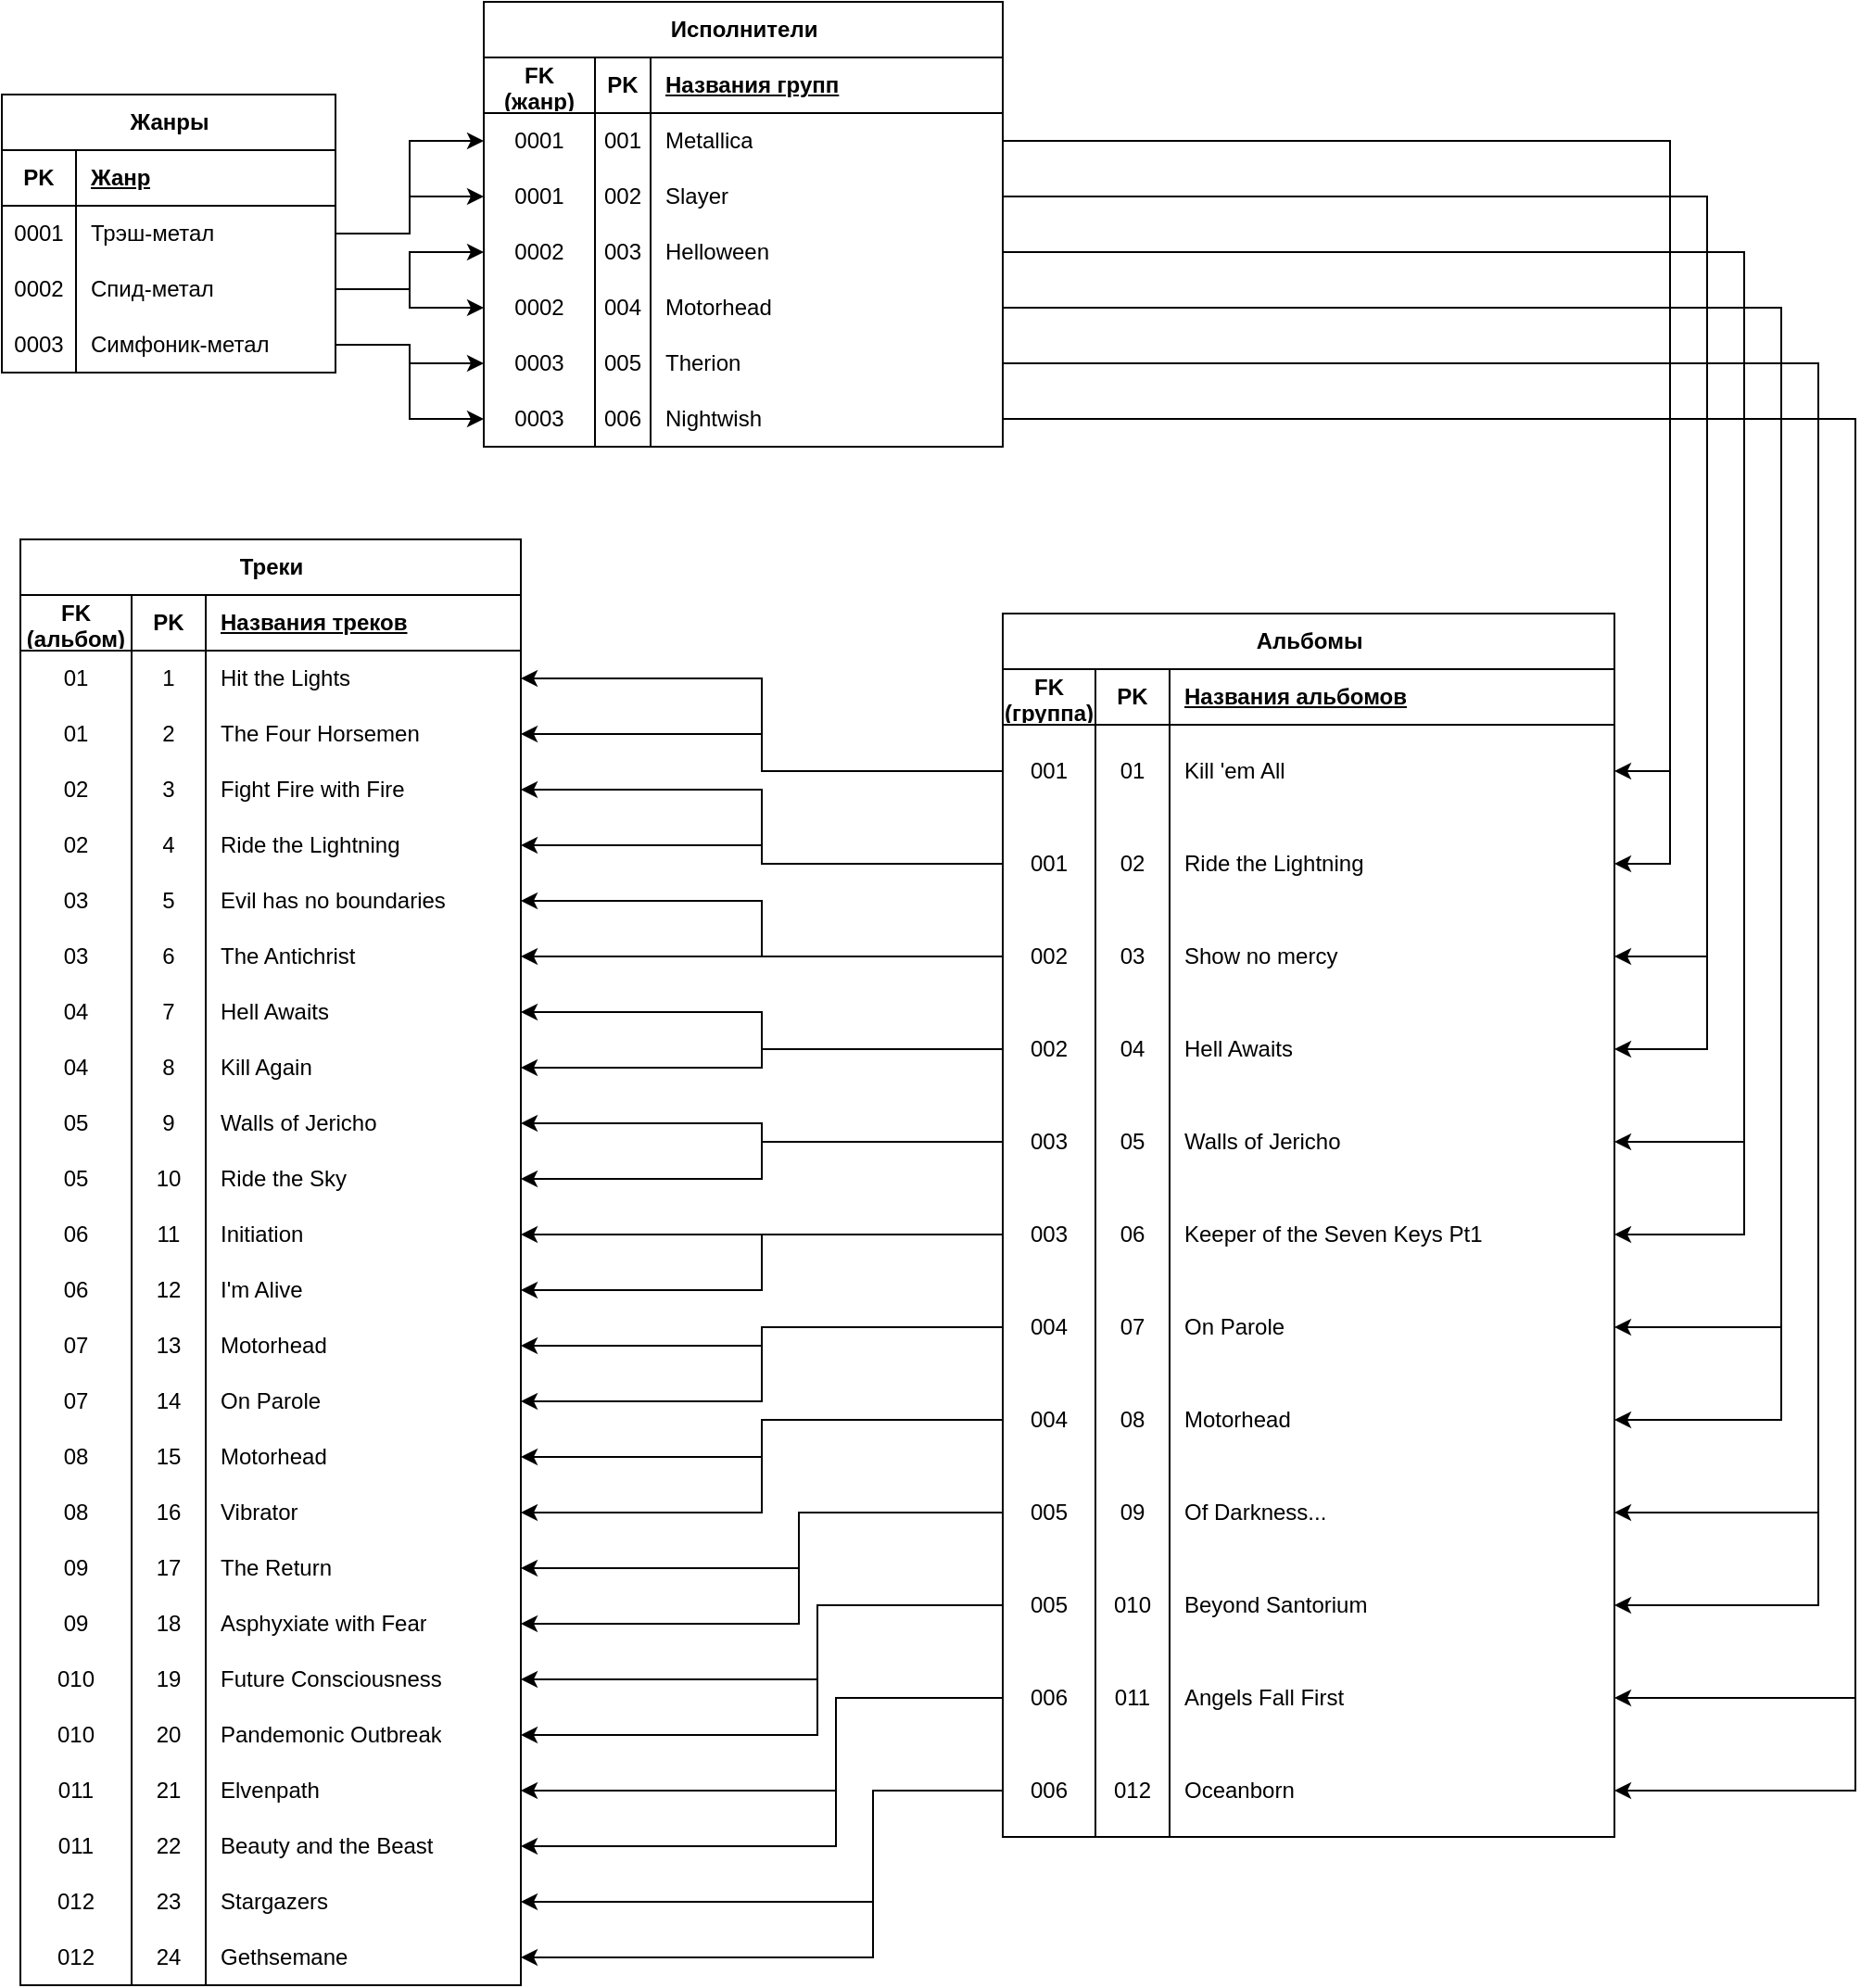 <mxfile version="26.0.8">
  <diagram name="Страница — 1" id="5V-9W0VuG7TUzKDlSsiS">
    <mxGraphModel dx="1434" dy="767" grid="1" gridSize="10" guides="1" tooltips="1" connect="1" arrows="1" fold="1" page="1" pageScale="1" pageWidth="827" pageHeight="1169" math="0" shadow="0">
      <root>
        <mxCell id="0" />
        <mxCell id="1" parent="0" />
        <mxCell id="WVLXF_hMFeCQkpQTma17-1" value="Жанры" style="shape=table;startSize=30;container=1;collapsible=1;childLayout=tableLayout;fixedRows=1;rowLines=0;fontStyle=1;align=center;resizeLast=1;html=1;" vertex="1" parent="1">
          <mxGeometry x="20" y="60" width="180" height="150" as="geometry" />
        </mxCell>
        <mxCell id="WVLXF_hMFeCQkpQTma17-2" value="" style="shape=tableRow;horizontal=0;startSize=0;swimlaneHead=0;swimlaneBody=0;fillColor=none;collapsible=0;dropTarget=0;points=[[0,0.5],[1,0.5]];portConstraint=eastwest;top=0;left=0;right=0;bottom=1;" vertex="1" parent="WVLXF_hMFeCQkpQTma17-1">
          <mxGeometry y="30" width="180" height="30" as="geometry" />
        </mxCell>
        <mxCell id="WVLXF_hMFeCQkpQTma17-3" value="PK" style="shape=partialRectangle;connectable=0;fillColor=none;top=0;left=0;bottom=0;right=0;fontStyle=1;overflow=hidden;whiteSpace=wrap;html=1;" vertex="1" parent="WVLXF_hMFeCQkpQTma17-2">
          <mxGeometry width="40" height="30" as="geometry">
            <mxRectangle width="40" height="30" as="alternateBounds" />
          </mxGeometry>
        </mxCell>
        <mxCell id="WVLXF_hMFeCQkpQTma17-4" value="Жанр" style="shape=partialRectangle;connectable=0;fillColor=none;top=0;left=0;bottom=0;right=0;align=left;spacingLeft=6;fontStyle=5;overflow=hidden;whiteSpace=wrap;html=1;" vertex="1" parent="WVLXF_hMFeCQkpQTma17-2">
          <mxGeometry x="40" width="140" height="30" as="geometry">
            <mxRectangle width="140" height="30" as="alternateBounds" />
          </mxGeometry>
        </mxCell>
        <mxCell id="WVLXF_hMFeCQkpQTma17-5" value="" style="shape=tableRow;horizontal=0;startSize=0;swimlaneHead=0;swimlaneBody=0;fillColor=none;collapsible=0;dropTarget=0;points=[[0,0.5],[1,0.5]];portConstraint=eastwest;top=0;left=0;right=0;bottom=0;" vertex="1" parent="WVLXF_hMFeCQkpQTma17-1">
          <mxGeometry y="60" width="180" height="30" as="geometry" />
        </mxCell>
        <mxCell id="WVLXF_hMFeCQkpQTma17-6" value="0001" style="shape=partialRectangle;connectable=0;fillColor=none;top=0;left=0;bottom=0;right=0;editable=1;overflow=hidden;whiteSpace=wrap;html=1;" vertex="1" parent="WVLXF_hMFeCQkpQTma17-5">
          <mxGeometry width="40" height="30" as="geometry">
            <mxRectangle width="40" height="30" as="alternateBounds" />
          </mxGeometry>
        </mxCell>
        <mxCell id="WVLXF_hMFeCQkpQTma17-7" value="Трэш-метал" style="shape=partialRectangle;connectable=0;fillColor=none;top=0;left=0;bottom=0;right=0;align=left;spacingLeft=6;overflow=hidden;whiteSpace=wrap;html=1;" vertex="1" parent="WVLXF_hMFeCQkpQTma17-5">
          <mxGeometry x="40" width="140" height="30" as="geometry">
            <mxRectangle width="140" height="30" as="alternateBounds" />
          </mxGeometry>
        </mxCell>
        <mxCell id="WVLXF_hMFeCQkpQTma17-8" value="" style="shape=tableRow;horizontal=0;startSize=0;swimlaneHead=0;swimlaneBody=0;fillColor=none;collapsible=0;dropTarget=0;points=[[0,0.5],[1,0.5]];portConstraint=eastwest;top=0;left=0;right=0;bottom=0;" vertex="1" parent="WVLXF_hMFeCQkpQTma17-1">
          <mxGeometry y="90" width="180" height="30" as="geometry" />
        </mxCell>
        <mxCell id="WVLXF_hMFeCQkpQTma17-9" value="0002" style="shape=partialRectangle;connectable=0;fillColor=none;top=0;left=0;bottom=0;right=0;editable=1;overflow=hidden;whiteSpace=wrap;html=1;" vertex="1" parent="WVLXF_hMFeCQkpQTma17-8">
          <mxGeometry width="40" height="30" as="geometry">
            <mxRectangle width="40" height="30" as="alternateBounds" />
          </mxGeometry>
        </mxCell>
        <mxCell id="WVLXF_hMFeCQkpQTma17-10" value="Спид-метал" style="shape=partialRectangle;connectable=0;fillColor=none;top=0;left=0;bottom=0;right=0;align=left;spacingLeft=6;overflow=hidden;whiteSpace=wrap;html=1;" vertex="1" parent="WVLXF_hMFeCQkpQTma17-8">
          <mxGeometry x="40" width="140" height="30" as="geometry">
            <mxRectangle width="140" height="30" as="alternateBounds" />
          </mxGeometry>
        </mxCell>
        <mxCell id="WVLXF_hMFeCQkpQTma17-11" value="" style="shape=tableRow;horizontal=0;startSize=0;swimlaneHead=0;swimlaneBody=0;fillColor=none;collapsible=0;dropTarget=0;points=[[0,0.5],[1,0.5]];portConstraint=eastwest;top=0;left=0;right=0;bottom=0;" vertex="1" parent="WVLXF_hMFeCQkpQTma17-1">
          <mxGeometry y="120" width="180" height="30" as="geometry" />
        </mxCell>
        <mxCell id="WVLXF_hMFeCQkpQTma17-12" value="0003" style="shape=partialRectangle;connectable=0;fillColor=none;top=0;left=0;bottom=0;right=0;editable=1;overflow=hidden;whiteSpace=wrap;html=1;" vertex="1" parent="WVLXF_hMFeCQkpQTma17-11">
          <mxGeometry width="40" height="30" as="geometry">
            <mxRectangle width="40" height="30" as="alternateBounds" />
          </mxGeometry>
        </mxCell>
        <mxCell id="WVLXF_hMFeCQkpQTma17-13" value="Симфоник-метал" style="shape=partialRectangle;connectable=0;fillColor=none;top=0;left=0;bottom=0;right=0;align=left;spacingLeft=6;overflow=hidden;whiteSpace=wrap;html=1;" vertex="1" parent="WVLXF_hMFeCQkpQTma17-11">
          <mxGeometry x="40" width="140" height="30" as="geometry">
            <mxRectangle width="140" height="30" as="alternateBounds" />
          </mxGeometry>
        </mxCell>
        <mxCell id="WVLXF_hMFeCQkpQTma17-14" value="Исполнители" style="shape=table;startSize=30;container=1;collapsible=1;childLayout=tableLayout;fixedRows=1;rowLines=0;fontStyle=1;align=center;resizeLast=1;html=1;" vertex="1" parent="1">
          <mxGeometry x="280" y="10" width="280" height="240" as="geometry" />
        </mxCell>
        <mxCell id="WVLXF_hMFeCQkpQTma17-15" value="" style="shape=tableRow;horizontal=0;startSize=0;swimlaneHead=0;swimlaneBody=0;fillColor=none;collapsible=0;dropTarget=0;points=[[0,0.5],[1,0.5]];portConstraint=eastwest;top=0;left=0;right=0;bottom=1;" vertex="1" parent="WVLXF_hMFeCQkpQTma17-14">
          <mxGeometry y="30" width="280" height="30" as="geometry" />
        </mxCell>
        <mxCell id="WVLXF_hMFeCQkpQTma17-27" value="FK&lt;div&gt;(жанр)&lt;/div&gt;" style="shape=partialRectangle;connectable=0;fillColor=none;top=0;left=0;bottom=0;right=0;fontStyle=1;overflow=hidden;whiteSpace=wrap;html=1;" vertex="1" parent="WVLXF_hMFeCQkpQTma17-15">
          <mxGeometry width="60" height="30" as="geometry">
            <mxRectangle width="60" height="30" as="alternateBounds" />
          </mxGeometry>
        </mxCell>
        <mxCell id="WVLXF_hMFeCQkpQTma17-16" value="PK" style="shape=partialRectangle;connectable=0;fillColor=none;top=0;left=0;bottom=0;right=0;fontStyle=1;overflow=hidden;whiteSpace=wrap;html=1;" vertex="1" parent="WVLXF_hMFeCQkpQTma17-15">
          <mxGeometry x="60" width="30" height="30" as="geometry">
            <mxRectangle width="30" height="30" as="alternateBounds" />
          </mxGeometry>
        </mxCell>
        <mxCell id="WVLXF_hMFeCQkpQTma17-17" value="Названия групп" style="shape=partialRectangle;connectable=0;fillColor=none;top=0;left=0;bottom=0;right=0;align=left;spacingLeft=6;fontStyle=5;overflow=hidden;whiteSpace=wrap;html=1;" vertex="1" parent="WVLXF_hMFeCQkpQTma17-15">
          <mxGeometry x="90" width="190" height="30" as="geometry">
            <mxRectangle width="190" height="30" as="alternateBounds" />
          </mxGeometry>
        </mxCell>
        <mxCell id="WVLXF_hMFeCQkpQTma17-18" value="" style="shape=tableRow;horizontal=0;startSize=0;swimlaneHead=0;swimlaneBody=0;fillColor=none;collapsible=0;dropTarget=0;points=[[0,0.5],[1,0.5]];portConstraint=eastwest;top=0;left=0;right=0;bottom=0;" vertex="1" parent="WVLXF_hMFeCQkpQTma17-14">
          <mxGeometry y="60" width="280" height="30" as="geometry" />
        </mxCell>
        <mxCell id="WVLXF_hMFeCQkpQTma17-28" value="0001" style="shape=partialRectangle;connectable=0;fillColor=none;top=0;left=0;bottom=0;right=0;editable=1;overflow=hidden;whiteSpace=wrap;html=1;" vertex="1" parent="WVLXF_hMFeCQkpQTma17-18">
          <mxGeometry width="60" height="30" as="geometry">
            <mxRectangle width="60" height="30" as="alternateBounds" />
          </mxGeometry>
        </mxCell>
        <mxCell id="WVLXF_hMFeCQkpQTma17-19" value="001" style="shape=partialRectangle;connectable=0;fillColor=none;top=0;left=0;bottom=0;right=0;editable=1;overflow=hidden;whiteSpace=wrap;html=1;" vertex="1" parent="WVLXF_hMFeCQkpQTma17-18">
          <mxGeometry x="60" width="30" height="30" as="geometry">
            <mxRectangle width="30" height="30" as="alternateBounds" />
          </mxGeometry>
        </mxCell>
        <mxCell id="WVLXF_hMFeCQkpQTma17-20" value="Metallica" style="shape=partialRectangle;connectable=0;fillColor=none;top=0;left=0;bottom=0;right=0;align=left;spacingLeft=6;overflow=hidden;whiteSpace=wrap;html=1;" vertex="1" parent="WVLXF_hMFeCQkpQTma17-18">
          <mxGeometry x="90" width="190" height="30" as="geometry">
            <mxRectangle width="190" height="30" as="alternateBounds" />
          </mxGeometry>
        </mxCell>
        <mxCell id="WVLXF_hMFeCQkpQTma17-21" value="" style="shape=tableRow;horizontal=0;startSize=0;swimlaneHead=0;swimlaneBody=0;fillColor=none;collapsible=0;dropTarget=0;points=[[0,0.5],[1,0.5]];portConstraint=eastwest;top=0;left=0;right=0;bottom=0;" vertex="1" parent="WVLXF_hMFeCQkpQTma17-14">
          <mxGeometry y="90" width="280" height="30" as="geometry" />
        </mxCell>
        <mxCell id="WVLXF_hMFeCQkpQTma17-29" value="0001" style="shape=partialRectangle;connectable=0;fillColor=none;top=0;left=0;bottom=0;right=0;editable=1;overflow=hidden;whiteSpace=wrap;html=1;" vertex="1" parent="WVLXF_hMFeCQkpQTma17-21">
          <mxGeometry width="60" height="30" as="geometry">
            <mxRectangle width="60" height="30" as="alternateBounds" />
          </mxGeometry>
        </mxCell>
        <mxCell id="WVLXF_hMFeCQkpQTma17-22" value="002" style="shape=partialRectangle;connectable=0;fillColor=none;top=0;left=0;bottom=0;right=0;editable=1;overflow=hidden;whiteSpace=wrap;html=1;" vertex="1" parent="WVLXF_hMFeCQkpQTma17-21">
          <mxGeometry x="60" width="30" height="30" as="geometry">
            <mxRectangle width="30" height="30" as="alternateBounds" />
          </mxGeometry>
        </mxCell>
        <mxCell id="WVLXF_hMFeCQkpQTma17-23" value="Slayer" style="shape=partialRectangle;connectable=0;fillColor=none;top=0;left=0;bottom=0;right=0;align=left;spacingLeft=6;overflow=hidden;whiteSpace=wrap;html=1;" vertex="1" parent="WVLXF_hMFeCQkpQTma17-21">
          <mxGeometry x="90" width="190" height="30" as="geometry">
            <mxRectangle width="190" height="30" as="alternateBounds" />
          </mxGeometry>
        </mxCell>
        <mxCell id="WVLXF_hMFeCQkpQTma17-24" value="" style="shape=tableRow;horizontal=0;startSize=0;swimlaneHead=0;swimlaneBody=0;fillColor=none;collapsible=0;dropTarget=0;points=[[0,0.5],[1,0.5]];portConstraint=eastwest;top=0;left=0;right=0;bottom=0;" vertex="1" parent="WVLXF_hMFeCQkpQTma17-14">
          <mxGeometry y="120" width="280" height="30" as="geometry" />
        </mxCell>
        <mxCell id="WVLXF_hMFeCQkpQTma17-30" value="0002" style="shape=partialRectangle;connectable=0;fillColor=none;top=0;left=0;bottom=0;right=0;editable=1;overflow=hidden;whiteSpace=wrap;html=1;" vertex="1" parent="WVLXF_hMFeCQkpQTma17-24">
          <mxGeometry width="60" height="30" as="geometry">
            <mxRectangle width="60" height="30" as="alternateBounds" />
          </mxGeometry>
        </mxCell>
        <mxCell id="WVLXF_hMFeCQkpQTma17-25" value="003" style="shape=partialRectangle;connectable=0;fillColor=none;top=0;left=0;bottom=0;right=0;editable=1;overflow=hidden;whiteSpace=wrap;html=1;" vertex="1" parent="WVLXF_hMFeCQkpQTma17-24">
          <mxGeometry x="60" width="30" height="30" as="geometry">
            <mxRectangle width="30" height="30" as="alternateBounds" />
          </mxGeometry>
        </mxCell>
        <mxCell id="WVLXF_hMFeCQkpQTma17-26" value="Helloween" style="shape=partialRectangle;connectable=0;fillColor=none;top=0;left=0;bottom=0;right=0;align=left;spacingLeft=6;overflow=hidden;whiteSpace=wrap;html=1;" vertex="1" parent="WVLXF_hMFeCQkpQTma17-24">
          <mxGeometry x="90" width="190" height="30" as="geometry">
            <mxRectangle width="190" height="30" as="alternateBounds" />
          </mxGeometry>
        </mxCell>
        <mxCell id="WVLXF_hMFeCQkpQTma17-31" style="shape=tableRow;horizontal=0;startSize=0;swimlaneHead=0;swimlaneBody=0;fillColor=none;collapsible=0;dropTarget=0;points=[[0,0.5],[1,0.5]];portConstraint=eastwest;top=0;left=0;right=0;bottom=0;" vertex="1" parent="WVLXF_hMFeCQkpQTma17-14">
          <mxGeometry y="150" width="280" height="30" as="geometry" />
        </mxCell>
        <mxCell id="WVLXF_hMFeCQkpQTma17-32" value="0002" style="shape=partialRectangle;connectable=0;fillColor=none;top=0;left=0;bottom=0;right=0;editable=1;overflow=hidden;whiteSpace=wrap;html=1;" vertex="1" parent="WVLXF_hMFeCQkpQTma17-31">
          <mxGeometry width="60" height="30" as="geometry">
            <mxRectangle width="60" height="30" as="alternateBounds" />
          </mxGeometry>
        </mxCell>
        <mxCell id="WVLXF_hMFeCQkpQTma17-33" value="004" style="shape=partialRectangle;connectable=0;fillColor=none;top=0;left=0;bottom=0;right=0;editable=1;overflow=hidden;whiteSpace=wrap;html=1;" vertex="1" parent="WVLXF_hMFeCQkpQTma17-31">
          <mxGeometry x="60" width="30" height="30" as="geometry">
            <mxRectangle width="30" height="30" as="alternateBounds" />
          </mxGeometry>
        </mxCell>
        <mxCell id="WVLXF_hMFeCQkpQTma17-34" value="Motorhead" style="shape=partialRectangle;connectable=0;fillColor=none;top=0;left=0;bottom=0;right=0;align=left;spacingLeft=6;overflow=hidden;whiteSpace=wrap;html=1;" vertex="1" parent="WVLXF_hMFeCQkpQTma17-31">
          <mxGeometry x="90" width="190" height="30" as="geometry">
            <mxRectangle width="190" height="30" as="alternateBounds" />
          </mxGeometry>
        </mxCell>
        <mxCell id="WVLXF_hMFeCQkpQTma17-35" style="shape=tableRow;horizontal=0;startSize=0;swimlaneHead=0;swimlaneBody=0;fillColor=none;collapsible=0;dropTarget=0;points=[[0,0.5],[1,0.5]];portConstraint=eastwest;top=0;left=0;right=0;bottom=0;" vertex="1" parent="WVLXF_hMFeCQkpQTma17-14">
          <mxGeometry y="180" width="280" height="30" as="geometry" />
        </mxCell>
        <mxCell id="WVLXF_hMFeCQkpQTma17-36" value="0003" style="shape=partialRectangle;connectable=0;fillColor=none;top=0;left=0;bottom=0;right=0;editable=1;overflow=hidden;whiteSpace=wrap;html=1;" vertex="1" parent="WVLXF_hMFeCQkpQTma17-35">
          <mxGeometry width="60" height="30" as="geometry">
            <mxRectangle width="60" height="30" as="alternateBounds" />
          </mxGeometry>
        </mxCell>
        <mxCell id="WVLXF_hMFeCQkpQTma17-37" value="005" style="shape=partialRectangle;connectable=0;fillColor=none;top=0;left=0;bottom=0;right=0;editable=1;overflow=hidden;whiteSpace=wrap;html=1;" vertex="1" parent="WVLXF_hMFeCQkpQTma17-35">
          <mxGeometry x="60" width="30" height="30" as="geometry">
            <mxRectangle width="30" height="30" as="alternateBounds" />
          </mxGeometry>
        </mxCell>
        <mxCell id="WVLXF_hMFeCQkpQTma17-38" value="Therion" style="shape=partialRectangle;connectable=0;fillColor=none;top=0;left=0;bottom=0;right=0;align=left;spacingLeft=6;overflow=hidden;whiteSpace=wrap;html=1;" vertex="1" parent="WVLXF_hMFeCQkpQTma17-35">
          <mxGeometry x="90" width="190" height="30" as="geometry">
            <mxRectangle width="190" height="30" as="alternateBounds" />
          </mxGeometry>
        </mxCell>
        <mxCell id="WVLXF_hMFeCQkpQTma17-39" style="shape=tableRow;horizontal=0;startSize=0;swimlaneHead=0;swimlaneBody=0;fillColor=none;collapsible=0;dropTarget=0;points=[[0,0.5],[1,0.5]];portConstraint=eastwest;top=0;left=0;right=0;bottom=0;" vertex="1" parent="WVLXF_hMFeCQkpQTma17-14">
          <mxGeometry y="210" width="280" height="30" as="geometry" />
        </mxCell>
        <mxCell id="WVLXF_hMFeCQkpQTma17-40" value="0003" style="shape=partialRectangle;connectable=0;fillColor=none;top=0;left=0;bottom=0;right=0;editable=1;overflow=hidden;whiteSpace=wrap;html=1;" vertex="1" parent="WVLXF_hMFeCQkpQTma17-39">
          <mxGeometry width="60" height="30" as="geometry">
            <mxRectangle width="60" height="30" as="alternateBounds" />
          </mxGeometry>
        </mxCell>
        <mxCell id="WVLXF_hMFeCQkpQTma17-41" value="006" style="shape=partialRectangle;connectable=0;fillColor=none;top=0;left=0;bottom=0;right=0;editable=1;overflow=hidden;whiteSpace=wrap;html=1;" vertex="1" parent="WVLXF_hMFeCQkpQTma17-39">
          <mxGeometry x="60" width="30" height="30" as="geometry">
            <mxRectangle width="30" height="30" as="alternateBounds" />
          </mxGeometry>
        </mxCell>
        <mxCell id="WVLXF_hMFeCQkpQTma17-42" value="Nightwish" style="shape=partialRectangle;connectable=0;fillColor=none;top=0;left=0;bottom=0;right=0;align=left;spacingLeft=6;overflow=hidden;whiteSpace=wrap;html=1;" vertex="1" parent="WVLXF_hMFeCQkpQTma17-39">
          <mxGeometry x="90" width="190" height="30" as="geometry">
            <mxRectangle width="190" height="30" as="alternateBounds" />
          </mxGeometry>
        </mxCell>
        <mxCell id="WVLXF_hMFeCQkpQTma17-57" value="Альбомы" style="shape=table;startSize=30;container=1;collapsible=1;childLayout=tableLayout;fixedRows=1;rowLines=0;fontStyle=1;align=center;resizeLast=1;html=1;" vertex="1" parent="1">
          <mxGeometry x="560" y="340" width="330" height="660" as="geometry" />
        </mxCell>
        <mxCell id="WVLXF_hMFeCQkpQTma17-58" value="" style="shape=tableRow;horizontal=0;startSize=0;swimlaneHead=0;swimlaneBody=0;fillColor=none;collapsible=0;dropTarget=0;points=[[0,0.5],[1,0.5]];portConstraint=eastwest;top=0;left=0;right=0;bottom=1;" vertex="1" parent="WVLXF_hMFeCQkpQTma17-57">
          <mxGeometry y="30" width="330" height="30" as="geometry" />
        </mxCell>
        <mxCell id="WVLXF_hMFeCQkpQTma17-90" value="FK&lt;div&gt;(группа)&lt;/div&gt;" style="shape=partialRectangle;connectable=0;fillColor=none;top=0;left=0;bottom=0;right=0;fontStyle=1;overflow=hidden;whiteSpace=wrap;html=1;" vertex="1" parent="WVLXF_hMFeCQkpQTma17-58">
          <mxGeometry width="50" height="30" as="geometry">
            <mxRectangle width="50" height="30" as="alternateBounds" />
          </mxGeometry>
        </mxCell>
        <mxCell id="WVLXF_hMFeCQkpQTma17-59" value="PK" style="shape=partialRectangle;connectable=0;fillColor=none;top=0;left=0;bottom=0;right=0;fontStyle=1;overflow=hidden;whiteSpace=wrap;html=1;" vertex="1" parent="WVLXF_hMFeCQkpQTma17-58">
          <mxGeometry x="50" width="40" height="30" as="geometry">
            <mxRectangle width="40" height="30" as="alternateBounds" />
          </mxGeometry>
        </mxCell>
        <mxCell id="WVLXF_hMFeCQkpQTma17-60" value="Названия альбомов" style="shape=partialRectangle;connectable=0;fillColor=none;top=0;left=0;bottom=0;right=0;align=left;spacingLeft=6;fontStyle=5;overflow=hidden;whiteSpace=wrap;html=1;" vertex="1" parent="WVLXF_hMFeCQkpQTma17-58">
          <mxGeometry x="90" width="240" height="30" as="geometry">
            <mxRectangle width="240" height="30" as="alternateBounds" />
          </mxGeometry>
        </mxCell>
        <mxCell id="WVLXF_hMFeCQkpQTma17-61" value="" style="shape=tableRow;horizontal=0;startSize=0;swimlaneHead=0;swimlaneBody=0;fillColor=none;collapsible=0;dropTarget=0;points=[[0,0.5],[1,0.5]];portConstraint=eastwest;top=0;left=0;right=0;bottom=0;" vertex="1" parent="WVLXF_hMFeCQkpQTma17-57">
          <mxGeometry y="60" width="330" height="50" as="geometry" />
        </mxCell>
        <mxCell id="WVLXF_hMFeCQkpQTma17-91" value="001" style="shape=partialRectangle;connectable=0;fillColor=none;top=0;left=0;bottom=0;right=0;editable=1;overflow=hidden;whiteSpace=wrap;html=1;" vertex="1" parent="WVLXF_hMFeCQkpQTma17-61">
          <mxGeometry width="50" height="50" as="geometry">
            <mxRectangle width="50" height="50" as="alternateBounds" />
          </mxGeometry>
        </mxCell>
        <mxCell id="WVLXF_hMFeCQkpQTma17-62" value="01" style="shape=partialRectangle;connectable=0;fillColor=none;top=0;left=0;bottom=0;right=0;editable=1;overflow=hidden;whiteSpace=wrap;html=1;" vertex="1" parent="WVLXF_hMFeCQkpQTma17-61">
          <mxGeometry x="50" width="40" height="50" as="geometry">
            <mxRectangle width="40" height="50" as="alternateBounds" />
          </mxGeometry>
        </mxCell>
        <mxCell id="WVLXF_hMFeCQkpQTma17-63" value="Kill &#39;em All" style="shape=partialRectangle;connectable=0;fillColor=none;top=0;left=0;bottom=0;right=0;align=left;spacingLeft=6;overflow=hidden;whiteSpace=wrap;html=1;" vertex="1" parent="WVLXF_hMFeCQkpQTma17-61">
          <mxGeometry x="90" width="240" height="50" as="geometry">
            <mxRectangle width="240" height="50" as="alternateBounds" />
          </mxGeometry>
        </mxCell>
        <mxCell id="WVLXF_hMFeCQkpQTma17-64" value="" style="shape=tableRow;horizontal=0;startSize=0;swimlaneHead=0;swimlaneBody=0;fillColor=none;collapsible=0;dropTarget=0;points=[[0,0.5],[1,0.5]];portConstraint=eastwest;top=0;left=0;right=0;bottom=0;" vertex="1" parent="WVLXF_hMFeCQkpQTma17-57">
          <mxGeometry y="110" width="330" height="50" as="geometry" />
        </mxCell>
        <mxCell id="WVLXF_hMFeCQkpQTma17-92" value="001" style="shape=partialRectangle;connectable=0;fillColor=none;top=0;left=0;bottom=0;right=0;editable=1;overflow=hidden;whiteSpace=wrap;html=1;" vertex="1" parent="WVLXF_hMFeCQkpQTma17-64">
          <mxGeometry width="50" height="50" as="geometry">
            <mxRectangle width="50" height="50" as="alternateBounds" />
          </mxGeometry>
        </mxCell>
        <mxCell id="WVLXF_hMFeCQkpQTma17-65" value="02" style="shape=partialRectangle;connectable=0;fillColor=none;top=0;left=0;bottom=0;right=0;editable=1;overflow=hidden;whiteSpace=wrap;html=1;" vertex="1" parent="WVLXF_hMFeCQkpQTma17-64">
          <mxGeometry x="50" width="40" height="50" as="geometry">
            <mxRectangle width="40" height="50" as="alternateBounds" />
          </mxGeometry>
        </mxCell>
        <mxCell id="WVLXF_hMFeCQkpQTma17-66" value="Ride the Lightning" style="shape=partialRectangle;connectable=0;fillColor=none;top=0;left=0;bottom=0;right=0;align=left;spacingLeft=6;overflow=hidden;whiteSpace=wrap;html=1;" vertex="1" parent="WVLXF_hMFeCQkpQTma17-64">
          <mxGeometry x="90" width="240" height="50" as="geometry">
            <mxRectangle width="240" height="50" as="alternateBounds" />
          </mxGeometry>
        </mxCell>
        <mxCell id="WVLXF_hMFeCQkpQTma17-67" value="" style="shape=tableRow;horizontal=0;startSize=0;swimlaneHead=0;swimlaneBody=0;fillColor=none;collapsible=0;dropTarget=0;points=[[0,0.5],[1,0.5]];portConstraint=eastwest;top=0;left=0;right=0;bottom=0;" vertex="1" parent="WVLXF_hMFeCQkpQTma17-57">
          <mxGeometry y="160" width="330" height="50" as="geometry" />
        </mxCell>
        <mxCell id="WVLXF_hMFeCQkpQTma17-93" value="002" style="shape=partialRectangle;connectable=0;fillColor=none;top=0;left=0;bottom=0;right=0;editable=1;overflow=hidden;whiteSpace=wrap;html=1;" vertex="1" parent="WVLXF_hMFeCQkpQTma17-67">
          <mxGeometry width="50" height="50" as="geometry">
            <mxRectangle width="50" height="50" as="alternateBounds" />
          </mxGeometry>
        </mxCell>
        <mxCell id="WVLXF_hMFeCQkpQTma17-68" value="03" style="shape=partialRectangle;connectable=0;fillColor=none;top=0;left=0;bottom=0;right=0;editable=1;overflow=hidden;whiteSpace=wrap;html=1;" vertex="1" parent="WVLXF_hMFeCQkpQTma17-67">
          <mxGeometry x="50" width="40" height="50" as="geometry">
            <mxRectangle width="40" height="50" as="alternateBounds" />
          </mxGeometry>
        </mxCell>
        <mxCell id="WVLXF_hMFeCQkpQTma17-69" value="Show no mercy" style="shape=partialRectangle;connectable=0;fillColor=none;top=0;left=0;bottom=0;right=0;align=left;spacingLeft=6;overflow=hidden;whiteSpace=wrap;html=1;" vertex="1" parent="WVLXF_hMFeCQkpQTma17-67">
          <mxGeometry x="90" width="240" height="50" as="geometry">
            <mxRectangle width="240" height="50" as="alternateBounds" />
          </mxGeometry>
        </mxCell>
        <mxCell id="WVLXF_hMFeCQkpQTma17-94" style="shape=tableRow;horizontal=0;startSize=0;swimlaneHead=0;swimlaneBody=0;fillColor=none;collapsible=0;dropTarget=0;points=[[0,0.5],[1,0.5]];portConstraint=eastwest;top=0;left=0;right=0;bottom=0;" vertex="1" parent="WVLXF_hMFeCQkpQTma17-57">
          <mxGeometry y="210" width="330" height="50" as="geometry" />
        </mxCell>
        <mxCell id="WVLXF_hMFeCQkpQTma17-95" value="002" style="shape=partialRectangle;connectable=0;fillColor=none;top=0;left=0;bottom=0;right=0;editable=1;overflow=hidden;whiteSpace=wrap;html=1;" vertex="1" parent="WVLXF_hMFeCQkpQTma17-94">
          <mxGeometry width="50" height="50" as="geometry">
            <mxRectangle width="50" height="50" as="alternateBounds" />
          </mxGeometry>
        </mxCell>
        <mxCell id="WVLXF_hMFeCQkpQTma17-96" value="04" style="shape=partialRectangle;connectable=0;fillColor=none;top=0;left=0;bottom=0;right=0;editable=1;overflow=hidden;whiteSpace=wrap;html=1;" vertex="1" parent="WVLXF_hMFeCQkpQTma17-94">
          <mxGeometry x="50" width="40" height="50" as="geometry">
            <mxRectangle width="40" height="50" as="alternateBounds" />
          </mxGeometry>
        </mxCell>
        <mxCell id="WVLXF_hMFeCQkpQTma17-97" value="Hell Awaits" style="shape=partialRectangle;connectable=0;fillColor=none;top=0;left=0;bottom=0;right=0;align=left;spacingLeft=6;overflow=hidden;whiteSpace=wrap;html=1;" vertex="1" parent="WVLXF_hMFeCQkpQTma17-94">
          <mxGeometry x="90" width="240" height="50" as="geometry">
            <mxRectangle width="240" height="50" as="alternateBounds" />
          </mxGeometry>
        </mxCell>
        <mxCell id="WVLXF_hMFeCQkpQTma17-98" style="shape=tableRow;horizontal=0;startSize=0;swimlaneHead=0;swimlaneBody=0;fillColor=none;collapsible=0;dropTarget=0;points=[[0,0.5],[1,0.5]];portConstraint=eastwest;top=0;left=0;right=0;bottom=0;" vertex="1" parent="WVLXF_hMFeCQkpQTma17-57">
          <mxGeometry y="260" width="330" height="50" as="geometry" />
        </mxCell>
        <mxCell id="WVLXF_hMFeCQkpQTma17-99" value="003" style="shape=partialRectangle;connectable=0;fillColor=none;top=0;left=0;bottom=0;right=0;editable=1;overflow=hidden;whiteSpace=wrap;html=1;" vertex="1" parent="WVLXF_hMFeCQkpQTma17-98">
          <mxGeometry width="50" height="50" as="geometry">
            <mxRectangle width="50" height="50" as="alternateBounds" />
          </mxGeometry>
        </mxCell>
        <mxCell id="WVLXF_hMFeCQkpQTma17-100" value="05" style="shape=partialRectangle;connectable=0;fillColor=none;top=0;left=0;bottom=0;right=0;editable=1;overflow=hidden;whiteSpace=wrap;html=1;" vertex="1" parent="WVLXF_hMFeCQkpQTma17-98">
          <mxGeometry x="50" width="40" height="50" as="geometry">
            <mxRectangle width="40" height="50" as="alternateBounds" />
          </mxGeometry>
        </mxCell>
        <mxCell id="WVLXF_hMFeCQkpQTma17-101" value="Walls of Jericho" style="shape=partialRectangle;connectable=0;fillColor=none;top=0;left=0;bottom=0;right=0;align=left;spacingLeft=6;overflow=hidden;whiteSpace=wrap;html=1;" vertex="1" parent="WVLXF_hMFeCQkpQTma17-98">
          <mxGeometry x="90" width="240" height="50" as="geometry">
            <mxRectangle width="240" height="50" as="alternateBounds" />
          </mxGeometry>
        </mxCell>
        <mxCell id="WVLXF_hMFeCQkpQTma17-102" style="shape=tableRow;horizontal=0;startSize=0;swimlaneHead=0;swimlaneBody=0;fillColor=none;collapsible=0;dropTarget=0;points=[[0,0.5],[1,0.5]];portConstraint=eastwest;top=0;left=0;right=0;bottom=0;" vertex="1" parent="WVLXF_hMFeCQkpQTma17-57">
          <mxGeometry y="310" width="330" height="50" as="geometry" />
        </mxCell>
        <mxCell id="WVLXF_hMFeCQkpQTma17-103" value="003" style="shape=partialRectangle;connectable=0;fillColor=none;top=0;left=0;bottom=0;right=0;editable=1;overflow=hidden;whiteSpace=wrap;html=1;" vertex="1" parent="WVLXF_hMFeCQkpQTma17-102">
          <mxGeometry width="50" height="50" as="geometry">
            <mxRectangle width="50" height="50" as="alternateBounds" />
          </mxGeometry>
        </mxCell>
        <mxCell id="WVLXF_hMFeCQkpQTma17-104" value="06" style="shape=partialRectangle;connectable=0;fillColor=none;top=0;left=0;bottom=0;right=0;editable=1;overflow=hidden;whiteSpace=wrap;html=1;" vertex="1" parent="WVLXF_hMFeCQkpQTma17-102">
          <mxGeometry x="50" width="40" height="50" as="geometry">
            <mxRectangle width="40" height="50" as="alternateBounds" />
          </mxGeometry>
        </mxCell>
        <mxCell id="WVLXF_hMFeCQkpQTma17-105" value="Keeper of the Seven Keys Pt1" style="shape=partialRectangle;connectable=0;fillColor=none;top=0;left=0;bottom=0;right=0;align=left;spacingLeft=6;overflow=hidden;whiteSpace=wrap;html=1;" vertex="1" parent="WVLXF_hMFeCQkpQTma17-102">
          <mxGeometry x="90" width="240" height="50" as="geometry">
            <mxRectangle width="240" height="50" as="alternateBounds" />
          </mxGeometry>
        </mxCell>
        <mxCell id="WVLXF_hMFeCQkpQTma17-106" style="shape=tableRow;horizontal=0;startSize=0;swimlaneHead=0;swimlaneBody=0;fillColor=none;collapsible=0;dropTarget=0;points=[[0,0.5],[1,0.5]];portConstraint=eastwest;top=0;left=0;right=0;bottom=0;" vertex="1" parent="WVLXF_hMFeCQkpQTma17-57">
          <mxGeometry y="360" width="330" height="50" as="geometry" />
        </mxCell>
        <mxCell id="WVLXF_hMFeCQkpQTma17-107" value="004" style="shape=partialRectangle;connectable=0;fillColor=none;top=0;left=0;bottom=0;right=0;editable=1;overflow=hidden;whiteSpace=wrap;html=1;" vertex="1" parent="WVLXF_hMFeCQkpQTma17-106">
          <mxGeometry width="50" height="50" as="geometry">
            <mxRectangle width="50" height="50" as="alternateBounds" />
          </mxGeometry>
        </mxCell>
        <mxCell id="WVLXF_hMFeCQkpQTma17-108" value="07" style="shape=partialRectangle;connectable=0;fillColor=none;top=0;left=0;bottom=0;right=0;editable=1;overflow=hidden;whiteSpace=wrap;html=1;" vertex="1" parent="WVLXF_hMFeCQkpQTma17-106">
          <mxGeometry x="50" width="40" height="50" as="geometry">
            <mxRectangle width="40" height="50" as="alternateBounds" />
          </mxGeometry>
        </mxCell>
        <mxCell id="WVLXF_hMFeCQkpQTma17-109" value="On Parole" style="shape=partialRectangle;connectable=0;fillColor=none;top=0;left=0;bottom=0;right=0;align=left;spacingLeft=6;overflow=hidden;whiteSpace=wrap;html=1;" vertex="1" parent="WVLXF_hMFeCQkpQTma17-106">
          <mxGeometry x="90" width="240" height="50" as="geometry">
            <mxRectangle width="240" height="50" as="alternateBounds" />
          </mxGeometry>
        </mxCell>
        <mxCell id="WVLXF_hMFeCQkpQTma17-110" style="shape=tableRow;horizontal=0;startSize=0;swimlaneHead=0;swimlaneBody=0;fillColor=none;collapsible=0;dropTarget=0;points=[[0,0.5],[1,0.5]];portConstraint=eastwest;top=0;left=0;right=0;bottom=0;" vertex="1" parent="WVLXF_hMFeCQkpQTma17-57">
          <mxGeometry y="410" width="330" height="50" as="geometry" />
        </mxCell>
        <mxCell id="WVLXF_hMFeCQkpQTma17-111" value="004" style="shape=partialRectangle;connectable=0;fillColor=none;top=0;left=0;bottom=0;right=0;editable=1;overflow=hidden;whiteSpace=wrap;html=1;" vertex="1" parent="WVLXF_hMFeCQkpQTma17-110">
          <mxGeometry width="50" height="50" as="geometry">
            <mxRectangle width="50" height="50" as="alternateBounds" />
          </mxGeometry>
        </mxCell>
        <mxCell id="WVLXF_hMFeCQkpQTma17-112" value="08" style="shape=partialRectangle;connectable=0;fillColor=none;top=0;left=0;bottom=0;right=0;editable=1;overflow=hidden;whiteSpace=wrap;html=1;" vertex="1" parent="WVLXF_hMFeCQkpQTma17-110">
          <mxGeometry x="50" width="40" height="50" as="geometry">
            <mxRectangle width="40" height="50" as="alternateBounds" />
          </mxGeometry>
        </mxCell>
        <mxCell id="WVLXF_hMFeCQkpQTma17-113" value="Motorhead" style="shape=partialRectangle;connectable=0;fillColor=none;top=0;left=0;bottom=0;right=0;align=left;spacingLeft=6;overflow=hidden;whiteSpace=wrap;html=1;" vertex="1" parent="WVLXF_hMFeCQkpQTma17-110">
          <mxGeometry x="90" width="240" height="50" as="geometry">
            <mxRectangle width="240" height="50" as="alternateBounds" />
          </mxGeometry>
        </mxCell>
        <mxCell id="WVLXF_hMFeCQkpQTma17-114" style="shape=tableRow;horizontal=0;startSize=0;swimlaneHead=0;swimlaneBody=0;fillColor=none;collapsible=0;dropTarget=0;points=[[0,0.5],[1,0.5]];portConstraint=eastwest;top=0;left=0;right=0;bottom=0;" vertex="1" parent="WVLXF_hMFeCQkpQTma17-57">
          <mxGeometry y="460" width="330" height="50" as="geometry" />
        </mxCell>
        <mxCell id="WVLXF_hMFeCQkpQTma17-115" value="005" style="shape=partialRectangle;connectable=0;fillColor=none;top=0;left=0;bottom=0;right=0;editable=1;overflow=hidden;whiteSpace=wrap;html=1;" vertex="1" parent="WVLXF_hMFeCQkpQTma17-114">
          <mxGeometry width="50" height="50" as="geometry">
            <mxRectangle width="50" height="50" as="alternateBounds" />
          </mxGeometry>
        </mxCell>
        <mxCell id="WVLXF_hMFeCQkpQTma17-116" value="09" style="shape=partialRectangle;connectable=0;fillColor=none;top=0;left=0;bottom=0;right=0;editable=1;overflow=hidden;whiteSpace=wrap;html=1;" vertex="1" parent="WVLXF_hMFeCQkpQTma17-114">
          <mxGeometry x="50" width="40" height="50" as="geometry">
            <mxRectangle width="40" height="50" as="alternateBounds" />
          </mxGeometry>
        </mxCell>
        <mxCell id="WVLXF_hMFeCQkpQTma17-117" value="Of Darkness..." style="shape=partialRectangle;connectable=0;fillColor=none;top=0;left=0;bottom=0;right=0;align=left;spacingLeft=6;overflow=hidden;whiteSpace=wrap;html=1;" vertex="1" parent="WVLXF_hMFeCQkpQTma17-114">
          <mxGeometry x="90" width="240" height="50" as="geometry">
            <mxRectangle width="240" height="50" as="alternateBounds" />
          </mxGeometry>
        </mxCell>
        <mxCell id="WVLXF_hMFeCQkpQTma17-118" style="shape=tableRow;horizontal=0;startSize=0;swimlaneHead=0;swimlaneBody=0;fillColor=none;collapsible=0;dropTarget=0;points=[[0,0.5],[1,0.5]];portConstraint=eastwest;top=0;left=0;right=0;bottom=0;" vertex="1" parent="WVLXF_hMFeCQkpQTma17-57">
          <mxGeometry y="510" width="330" height="50" as="geometry" />
        </mxCell>
        <mxCell id="WVLXF_hMFeCQkpQTma17-119" value="005" style="shape=partialRectangle;connectable=0;fillColor=none;top=0;left=0;bottom=0;right=0;editable=1;overflow=hidden;whiteSpace=wrap;html=1;" vertex="1" parent="WVLXF_hMFeCQkpQTma17-118">
          <mxGeometry width="50" height="50" as="geometry">
            <mxRectangle width="50" height="50" as="alternateBounds" />
          </mxGeometry>
        </mxCell>
        <mxCell id="WVLXF_hMFeCQkpQTma17-120" value="010" style="shape=partialRectangle;connectable=0;fillColor=none;top=0;left=0;bottom=0;right=0;editable=1;overflow=hidden;whiteSpace=wrap;html=1;" vertex="1" parent="WVLXF_hMFeCQkpQTma17-118">
          <mxGeometry x="50" width="40" height="50" as="geometry">
            <mxRectangle width="40" height="50" as="alternateBounds" />
          </mxGeometry>
        </mxCell>
        <mxCell id="WVLXF_hMFeCQkpQTma17-121" value="Beyond Santorium" style="shape=partialRectangle;connectable=0;fillColor=none;top=0;left=0;bottom=0;right=0;align=left;spacingLeft=6;overflow=hidden;whiteSpace=wrap;html=1;" vertex="1" parent="WVLXF_hMFeCQkpQTma17-118">
          <mxGeometry x="90" width="240" height="50" as="geometry">
            <mxRectangle width="240" height="50" as="alternateBounds" />
          </mxGeometry>
        </mxCell>
        <mxCell id="WVLXF_hMFeCQkpQTma17-122" style="shape=tableRow;horizontal=0;startSize=0;swimlaneHead=0;swimlaneBody=0;fillColor=none;collapsible=0;dropTarget=0;points=[[0,0.5],[1,0.5]];portConstraint=eastwest;top=0;left=0;right=0;bottom=0;" vertex="1" parent="WVLXF_hMFeCQkpQTma17-57">
          <mxGeometry y="560" width="330" height="50" as="geometry" />
        </mxCell>
        <mxCell id="WVLXF_hMFeCQkpQTma17-123" value="006" style="shape=partialRectangle;connectable=0;fillColor=none;top=0;left=0;bottom=0;right=0;editable=1;overflow=hidden;whiteSpace=wrap;html=1;" vertex="1" parent="WVLXF_hMFeCQkpQTma17-122">
          <mxGeometry width="50" height="50" as="geometry">
            <mxRectangle width="50" height="50" as="alternateBounds" />
          </mxGeometry>
        </mxCell>
        <mxCell id="WVLXF_hMFeCQkpQTma17-124" value="011" style="shape=partialRectangle;connectable=0;fillColor=none;top=0;left=0;bottom=0;right=0;editable=1;overflow=hidden;whiteSpace=wrap;html=1;" vertex="1" parent="WVLXF_hMFeCQkpQTma17-122">
          <mxGeometry x="50" width="40" height="50" as="geometry">
            <mxRectangle width="40" height="50" as="alternateBounds" />
          </mxGeometry>
        </mxCell>
        <mxCell id="WVLXF_hMFeCQkpQTma17-125" value="Angels Fall First" style="shape=partialRectangle;connectable=0;fillColor=none;top=0;left=0;bottom=0;right=0;align=left;spacingLeft=6;overflow=hidden;whiteSpace=wrap;html=1;" vertex="1" parent="WVLXF_hMFeCQkpQTma17-122">
          <mxGeometry x="90" width="240" height="50" as="geometry">
            <mxRectangle width="240" height="50" as="alternateBounds" />
          </mxGeometry>
        </mxCell>
        <mxCell id="WVLXF_hMFeCQkpQTma17-126" style="shape=tableRow;horizontal=0;startSize=0;swimlaneHead=0;swimlaneBody=0;fillColor=none;collapsible=0;dropTarget=0;points=[[0,0.5],[1,0.5]];portConstraint=eastwest;top=0;left=0;right=0;bottom=0;" vertex="1" parent="WVLXF_hMFeCQkpQTma17-57">
          <mxGeometry y="610" width="330" height="50" as="geometry" />
        </mxCell>
        <mxCell id="WVLXF_hMFeCQkpQTma17-127" value="006" style="shape=partialRectangle;connectable=0;fillColor=none;top=0;left=0;bottom=0;right=0;editable=1;overflow=hidden;whiteSpace=wrap;html=1;" vertex="1" parent="WVLXF_hMFeCQkpQTma17-126">
          <mxGeometry width="50" height="50" as="geometry">
            <mxRectangle width="50" height="50" as="alternateBounds" />
          </mxGeometry>
        </mxCell>
        <mxCell id="WVLXF_hMFeCQkpQTma17-128" value="012" style="shape=partialRectangle;connectable=0;fillColor=none;top=0;left=0;bottom=0;right=0;editable=1;overflow=hidden;whiteSpace=wrap;html=1;" vertex="1" parent="WVLXF_hMFeCQkpQTma17-126">
          <mxGeometry x="50" width="40" height="50" as="geometry">
            <mxRectangle width="40" height="50" as="alternateBounds" />
          </mxGeometry>
        </mxCell>
        <mxCell id="WVLXF_hMFeCQkpQTma17-129" value="Oceanborn" style="shape=partialRectangle;connectable=0;fillColor=none;top=0;left=0;bottom=0;right=0;align=left;spacingLeft=6;overflow=hidden;whiteSpace=wrap;html=1;" vertex="1" parent="WVLXF_hMFeCQkpQTma17-126">
          <mxGeometry x="90" width="240" height="50" as="geometry">
            <mxRectangle width="240" height="50" as="alternateBounds" />
          </mxGeometry>
        </mxCell>
        <mxCell id="WVLXF_hMFeCQkpQTma17-70" value="Треки" style="shape=table;startSize=30;container=1;collapsible=1;childLayout=tableLayout;fixedRows=1;rowLines=0;fontStyle=1;align=center;resizeLast=1;html=1;" vertex="1" parent="1">
          <mxGeometry x="30" y="300" width="270" height="780" as="geometry" />
        </mxCell>
        <mxCell id="WVLXF_hMFeCQkpQTma17-71" value="" style="shape=tableRow;horizontal=0;startSize=0;swimlaneHead=0;swimlaneBody=0;fillColor=none;collapsible=0;dropTarget=0;points=[[0,0.5],[1,0.5]];portConstraint=eastwest;top=0;left=0;right=0;bottom=1;" vertex="1" parent="WVLXF_hMFeCQkpQTma17-70">
          <mxGeometry y="30" width="270" height="30" as="geometry" />
        </mxCell>
        <mxCell id="WVLXF_hMFeCQkpQTma17-130" value="FK&lt;div&gt;(альбом)&lt;/div&gt;" style="shape=partialRectangle;connectable=0;fillColor=none;top=0;left=0;bottom=0;right=0;fontStyle=1;overflow=hidden;whiteSpace=wrap;html=1;" vertex="1" parent="WVLXF_hMFeCQkpQTma17-71">
          <mxGeometry width="60" height="30" as="geometry">
            <mxRectangle width="60" height="30" as="alternateBounds" />
          </mxGeometry>
        </mxCell>
        <mxCell id="WVLXF_hMFeCQkpQTma17-72" value="PK" style="shape=partialRectangle;connectable=0;fillColor=none;top=0;left=0;bottom=0;right=0;fontStyle=1;overflow=hidden;whiteSpace=wrap;html=1;" vertex="1" parent="WVLXF_hMFeCQkpQTma17-71">
          <mxGeometry x="60" width="40" height="30" as="geometry">
            <mxRectangle width="40" height="30" as="alternateBounds" />
          </mxGeometry>
        </mxCell>
        <mxCell id="WVLXF_hMFeCQkpQTma17-73" value="Названия треков" style="shape=partialRectangle;connectable=0;fillColor=none;top=0;left=0;bottom=0;right=0;align=left;spacingLeft=6;fontStyle=5;overflow=hidden;whiteSpace=wrap;html=1;" vertex="1" parent="WVLXF_hMFeCQkpQTma17-71">
          <mxGeometry x="100" width="170" height="30" as="geometry">
            <mxRectangle width="170" height="30" as="alternateBounds" />
          </mxGeometry>
        </mxCell>
        <mxCell id="WVLXF_hMFeCQkpQTma17-74" value="" style="shape=tableRow;horizontal=0;startSize=0;swimlaneHead=0;swimlaneBody=0;fillColor=none;collapsible=0;dropTarget=0;points=[[0,0.5],[1,0.5]];portConstraint=eastwest;top=0;left=0;right=0;bottom=0;" vertex="1" parent="WVLXF_hMFeCQkpQTma17-70">
          <mxGeometry y="60" width="270" height="30" as="geometry" />
        </mxCell>
        <mxCell id="WVLXF_hMFeCQkpQTma17-131" value="01" style="shape=partialRectangle;connectable=0;fillColor=none;top=0;left=0;bottom=0;right=0;editable=1;overflow=hidden;whiteSpace=wrap;html=1;" vertex="1" parent="WVLXF_hMFeCQkpQTma17-74">
          <mxGeometry width="60" height="30" as="geometry">
            <mxRectangle width="60" height="30" as="alternateBounds" />
          </mxGeometry>
        </mxCell>
        <mxCell id="WVLXF_hMFeCQkpQTma17-75" value="1" style="shape=partialRectangle;connectable=0;fillColor=none;top=0;left=0;bottom=0;right=0;editable=1;overflow=hidden;whiteSpace=wrap;html=1;" vertex="1" parent="WVLXF_hMFeCQkpQTma17-74">
          <mxGeometry x="60" width="40" height="30" as="geometry">
            <mxRectangle width="40" height="30" as="alternateBounds" />
          </mxGeometry>
        </mxCell>
        <mxCell id="WVLXF_hMFeCQkpQTma17-76" value="Hit the Lights" style="shape=partialRectangle;connectable=0;fillColor=none;top=0;left=0;bottom=0;right=0;align=left;spacingLeft=6;overflow=hidden;whiteSpace=wrap;html=1;" vertex="1" parent="WVLXF_hMFeCQkpQTma17-74">
          <mxGeometry x="100" width="170" height="30" as="geometry">
            <mxRectangle width="170" height="30" as="alternateBounds" />
          </mxGeometry>
        </mxCell>
        <mxCell id="WVLXF_hMFeCQkpQTma17-77" value="" style="shape=tableRow;horizontal=0;startSize=0;swimlaneHead=0;swimlaneBody=0;fillColor=none;collapsible=0;dropTarget=0;points=[[0,0.5],[1,0.5]];portConstraint=eastwest;top=0;left=0;right=0;bottom=0;" vertex="1" parent="WVLXF_hMFeCQkpQTma17-70">
          <mxGeometry y="90" width="270" height="30" as="geometry" />
        </mxCell>
        <mxCell id="WVLXF_hMFeCQkpQTma17-132" value="01" style="shape=partialRectangle;connectable=0;fillColor=none;top=0;left=0;bottom=0;right=0;editable=1;overflow=hidden;whiteSpace=wrap;html=1;" vertex="1" parent="WVLXF_hMFeCQkpQTma17-77">
          <mxGeometry width="60" height="30" as="geometry">
            <mxRectangle width="60" height="30" as="alternateBounds" />
          </mxGeometry>
        </mxCell>
        <mxCell id="WVLXF_hMFeCQkpQTma17-78" value="2" style="shape=partialRectangle;connectable=0;fillColor=none;top=0;left=0;bottom=0;right=0;editable=1;overflow=hidden;whiteSpace=wrap;html=1;" vertex="1" parent="WVLXF_hMFeCQkpQTma17-77">
          <mxGeometry x="60" width="40" height="30" as="geometry">
            <mxRectangle width="40" height="30" as="alternateBounds" />
          </mxGeometry>
        </mxCell>
        <mxCell id="WVLXF_hMFeCQkpQTma17-79" value="The Four Horsemen" style="shape=partialRectangle;connectable=0;fillColor=none;top=0;left=0;bottom=0;right=0;align=left;spacingLeft=6;overflow=hidden;whiteSpace=wrap;html=1;" vertex="1" parent="WVLXF_hMFeCQkpQTma17-77">
          <mxGeometry x="100" width="170" height="30" as="geometry">
            <mxRectangle width="170" height="30" as="alternateBounds" />
          </mxGeometry>
        </mxCell>
        <mxCell id="WVLXF_hMFeCQkpQTma17-80" value="" style="shape=tableRow;horizontal=0;startSize=0;swimlaneHead=0;swimlaneBody=0;fillColor=none;collapsible=0;dropTarget=0;points=[[0,0.5],[1,0.5]];portConstraint=eastwest;top=0;left=0;right=0;bottom=0;" vertex="1" parent="WVLXF_hMFeCQkpQTma17-70">
          <mxGeometry y="120" width="270" height="30" as="geometry" />
        </mxCell>
        <mxCell id="WVLXF_hMFeCQkpQTma17-133" value="02" style="shape=partialRectangle;connectable=0;fillColor=none;top=0;left=0;bottom=0;right=0;editable=1;overflow=hidden;whiteSpace=wrap;html=1;" vertex="1" parent="WVLXF_hMFeCQkpQTma17-80">
          <mxGeometry width="60" height="30" as="geometry">
            <mxRectangle width="60" height="30" as="alternateBounds" />
          </mxGeometry>
        </mxCell>
        <mxCell id="WVLXF_hMFeCQkpQTma17-81" value="3" style="shape=partialRectangle;connectable=0;fillColor=none;top=0;left=0;bottom=0;right=0;editable=1;overflow=hidden;whiteSpace=wrap;html=1;" vertex="1" parent="WVLXF_hMFeCQkpQTma17-80">
          <mxGeometry x="60" width="40" height="30" as="geometry">
            <mxRectangle width="40" height="30" as="alternateBounds" />
          </mxGeometry>
        </mxCell>
        <mxCell id="WVLXF_hMFeCQkpQTma17-82" value="Fight Fire with Fire" style="shape=partialRectangle;connectable=0;fillColor=none;top=0;left=0;bottom=0;right=0;align=left;spacingLeft=6;overflow=hidden;whiteSpace=wrap;html=1;" vertex="1" parent="WVLXF_hMFeCQkpQTma17-80">
          <mxGeometry x="100" width="170" height="30" as="geometry">
            <mxRectangle width="170" height="30" as="alternateBounds" />
          </mxGeometry>
        </mxCell>
        <mxCell id="WVLXF_hMFeCQkpQTma17-134" style="shape=tableRow;horizontal=0;startSize=0;swimlaneHead=0;swimlaneBody=0;fillColor=none;collapsible=0;dropTarget=0;points=[[0,0.5],[1,0.5]];portConstraint=eastwest;top=0;left=0;right=0;bottom=0;" vertex="1" parent="WVLXF_hMFeCQkpQTma17-70">
          <mxGeometry y="150" width="270" height="30" as="geometry" />
        </mxCell>
        <mxCell id="WVLXF_hMFeCQkpQTma17-135" value="02" style="shape=partialRectangle;connectable=0;fillColor=none;top=0;left=0;bottom=0;right=0;editable=1;overflow=hidden;whiteSpace=wrap;html=1;" vertex="1" parent="WVLXF_hMFeCQkpQTma17-134">
          <mxGeometry width="60" height="30" as="geometry">
            <mxRectangle width="60" height="30" as="alternateBounds" />
          </mxGeometry>
        </mxCell>
        <mxCell id="WVLXF_hMFeCQkpQTma17-136" value="4" style="shape=partialRectangle;connectable=0;fillColor=none;top=0;left=0;bottom=0;right=0;editable=1;overflow=hidden;whiteSpace=wrap;html=1;" vertex="1" parent="WVLXF_hMFeCQkpQTma17-134">
          <mxGeometry x="60" width="40" height="30" as="geometry">
            <mxRectangle width="40" height="30" as="alternateBounds" />
          </mxGeometry>
        </mxCell>
        <mxCell id="WVLXF_hMFeCQkpQTma17-137" value="Ride the Lightning" style="shape=partialRectangle;connectable=0;fillColor=none;top=0;left=0;bottom=0;right=0;align=left;spacingLeft=6;overflow=hidden;whiteSpace=wrap;html=1;" vertex="1" parent="WVLXF_hMFeCQkpQTma17-134">
          <mxGeometry x="100" width="170" height="30" as="geometry">
            <mxRectangle width="170" height="30" as="alternateBounds" />
          </mxGeometry>
        </mxCell>
        <mxCell id="WVLXF_hMFeCQkpQTma17-138" style="shape=tableRow;horizontal=0;startSize=0;swimlaneHead=0;swimlaneBody=0;fillColor=none;collapsible=0;dropTarget=0;points=[[0,0.5],[1,0.5]];portConstraint=eastwest;top=0;left=0;right=0;bottom=0;" vertex="1" parent="WVLXF_hMFeCQkpQTma17-70">
          <mxGeometry y="180" width="270" height="30" as="geometry" />
        </mxCell>
        <mxCell id="WVLXF_hMFeCQkpQTma17-139" value="03" style="shape=partialRectangle;connectable=0;fillColor=none;top=0;left=0;bottom=0;right=0;editable=1;overflow=hidden;whiteSpace=wrap;html=1;" vertex="1" parent="WVLXF_hMFeCQkpQTma17-138">
          <mxGeometry width="60" height="30" as="geometry">
            <mxRectangle width="60" height="30" as="alternateBounds" />
          </mxGeometry>
        </mxCell>
        <mxCell id="WVLXF_hMFeCQkpQTma17-140" value="5" style="shape=partialRectangle;connectable=0;fillColor=none;top=0;left=0;bottom=0;right=0;editable=1;overflow=hidden;whiteSpace=wrap;html=1;" vertex="1" parent="WVLXF_hMFeCQkpQTma17-138">
          <mxGeometry x="60" width="40" height="30" as="geometry">
            <mxRectangle width="40" height="30" as="alternateBounds" />
          </mxGeometry>
        </mxCell>
        <mxCell id="WVLXF_hMFeCQkpQTma17-141" value="Evil has no boundaries" style="shape=partialRectangle;connectable=0;fillColor=none;top=0;left=0;bottom=0;right=0;align=left;spacingLeft=6;overflow=hidden;whiteSpace=wrap;html=1;" vertex="1" parent="WVLXF_hMFeCQkpQTma17-138">
          <mxGeometry x="100" width="170" height="30" as="geometry">
            <mxRectangle width="170" height="30" as="alternateBounds" />
          </mxGeometry>
        </mxCell>
        <mxCell id="WVLXF_hMFeCQkpQTma17-142" style="shape=tableRow;horizontal=0;startSize=0;swimlaneHead=0;swimlaneBody=0;fillColor=none;collapsible=0;dropTarget=0;points=[[0,0.5],[1,0.5]];portConstraint=eastwest;top=0;left=0;right=0;bottom=0;" vertex="1" parent="WVLXF_hMFeCQkpQTma17-70">
          <mxGeometry y="210" width="270" height="30" as="geometry" />
        </mxCell>
        <mxCell id="WVLXF_hMFeCQkpQTma17-143" value="03" style="shape=partialRectangle;connectable=0;fillColor=none;top=0;left=0;bottom=0;right=0;editable=1;overflow=hidden;whiteSpace=wrap;html=1;" vertex="1" parent="WVLXF_hMFeCQkpQTma17-142">
          <mxGeometry width="60" height="30" as="geometry">
            <mxRectangle width="60" height="30" as="alternateBounds" />
          </mxGeometry>
        </mxCell>
        <mxCell id="WVLXF_hMFeCQkpQTma17-144" value="6" style="shape=partialRectangle;connectable=0;fillColor=none;top=0;left=0;bottom=0;right=0;editable=1;overflow=hidden;whiteSpace=wrap;html=1;" vertex="1" parent="WVLXF_hMFeCQkpQTma17-142">
          <mxGeometry x="60" width="40" height="30" as="geometry">
            <mxRectangle width="40" height="30" as="alternateBounds" />
          </mxGeometry>
        </mxCell>
        <mxCell id="WVLXF_hMFeCQkpQTma17-145" value="The Antichrist" style="shape=partialRectangle;connectable=0;fillColor=none;top=0;left=0;bottom=0;right=0;align=left;spacingLeft=6;overflow=hidden;whiteSpace=wrap;html=1;" vertex="1" parent="WVLXF_hMFeCQkpQTma17-142">
          <mxGeometry x="100" width="170" height="30" as="geometry">
            <mxRectangle width="170" height="30" as="alternateBounds" />
          </mxGeometry>
        </mxCell>
        <mxCell id="WVLXF_hMFeCQkpQTma17-146" style="shape=tableRow;horizontal=0;startSize=0;swimlaneHead=0;swimlaneBody=0;fillColor=none;collapsible=0;dropTarget=0;points=[[0,0.5],[1,0.5]];portConstraint=eastwest;top=0;left=0;right=0;bottom=0;" vertex="1" parent="WVLXF_hMFeCQkpQTma17-70">
          <mxGeometry y="240" width="270" height="30" as="geometry" />
        </mxCell>
        <mxCell id="WVLXF_hMFeCQkpQTma17-147" value="04" style="shape=partialRectangle;connectable=0;fillColor=none;top=0;left=0;bottom=0;right=0;editable=1;overflow=hidden;whiteSpace=wrap;html=1;" vertex="1" parent="WVLXF_hMFeCQkpQTma17-146">
          <mxGeometry width="60" height="30" as="geometry">
            <mxRectangle width="60" height="30" as="alternateBounds" />
          </mxGeometry>
        </mxCell>
        <mxCell id="WVLXF_hMFeCQkpQTma17-148" value="7" style="shape=partialRectangle;connectable=0;fillColor=none;top=0;left=0;bottom=0;right=0;editable=1;overflow=hidden;whiteSpace=wrap;html=1;" vertex="1" parent="WVLXF_hMFeCQkpQTma17-146">
          <mxGeometry x="60" width="40" height="30" as="geometry">
            <mxRectangle width="40" height="30" as="alternateBounds" />
          </mxGeometry>
        </mxCell>
        <mxCell id="WVLXF_hMFeCQkpQTma17-149" value="Hell Awaits" style="shape=partialRectangle;connectable=0;fillColor=none;top=0;left=0;bottom=0;right=0;align=left;spacingLeft=6;overflow=hidden;whiteSpace=wrap;html=1;" vertex="1" parent="WVLXF_hMFeCQkpQTma17-146">
          <mxGeometry x="100" width="170" height="30" as="geometry">
            <mxRectangle width="170" height="30" as="alternateBounds" />
          </mxGeometry>
        </mxCell>
        <mxCell id="WVLXF_hMFeCQkpQTma17-150" style="shape=tableRow;horizontal=0;startSize=0;swimlaneHead=0;swimlaneBody=0;fillColor=none;collapsible=0;dropTarget=0;points=[[0,0.5],[1,0.5]];portConstraint=eastwest;top=0;left=0;right=0;bottom=0;" vertex="1" parent="WVLXF_hMFeCQkpQTma17-70">
          <mxGeometry y="270" width="270" height="30" as="geometry" />
        </mxCell>
        <mxCell id="WVLXF_hMFeCQkpQTma17-151" value="04" style="shape=partialRectangle;connectable=0;fillColor=none;top=0;left=0;bottom=0;right=0;editable=1;overflow=hidden;whiteSpace=wrap;html=1;" vertex="1" parent="WVLXF_hMFeCQkpQTma17-150">
          <mxGeometry width="60" height="30" as="geometry">
            <mxRectangle width="60" height="30" as="alternateBounds" />
          </mxGeometry>
        </mxCell>
        <mxCell id="WVLXF_hMFeCQkpQTma17-152" value="8" style="shape=partialRectangle;connectable=0;fillColor=none;top=0;left=0;bottom=0;right=0;editable=1;overflow=hidden;whiteSpace=wrap;html=1;" vertex="1" parent="WVLXF_hMFeCQkpQTma17-150">
          <mxGeometry x="60" width="40" height="30" as="geometry">
            <mxRectangle width="40" height="30" as="alternateBounds" />
          </mxGeometry>
        </mxCell>
        <mxCell id="WVLXF_hMFeCQkpQTma17-153" value="Kill Again" style="shape=partialRectangle;connectable=0;fillColor=none;top=0;left=0;bottom=0;right=0;align=left;spacingLeft=6;overflow=hidden;whiteSpace=wrap;html=1;" vertex="1" parent="WVLXF_hMFeCQkpQTma17-150">
          <mxGeometry x="100" width="170" height="30" as="geometry">
            <mxRectangle width="170" height="30" as="alternateBounds" />
          </mxGeometry>
        </mxCell>
        <mxCell id="WVLXF_hMFeCQkpQTma17-154" style="shape=tableRow;horizontal=0;startSize=0;swimlaneHead=0;swimlaneBody=0;fillColor=none;collapsible=0;dropTarget=0;points=[[0,0.5],[1,0.5]];portConstraint=eastwest;top=0;left=0;right=0;bottom=0;" vertex="1" parent="WVLXF_hMFeCQkpQTma17-70">
          <mxGeometry y="300" width="270" height="30" as="geometry" />
        </mxCell>
        <mxCell id="WVLXF_hMFeCQkpQTma17-155" value="05" style="shape=partialRectangle;connectable=0;fillColor=none;top=0;left=0;bottom=0;right=0;editable=1;overflow=hidden;whiteSpace=wrap;html=1;" vertex="1" parent="WVLXF_hMFeCQkpQTma17-154">
          <mxGeometry width="60" height="30" as="geometry">
            <mxRectangle width="60" height="30" as="alternateBounds" />
          </mxGeometry>
        </mxCell>
        <mxCell id="WVLXF_hMFeCQkpQTma17-156" value="9" style="shape=partialRectangle;connectable=0;fillColor=none;top=0;left=0;bottom=0;right=0;editable=1;overflow=hidden;whiteSpace=wrap;html=1;" vertex="1" parent="WVLXF_hMFeCQkpQTma17-154">
          <mxGeometry x="60" width="40" height="30" as="geometry">
            <mxRectangle width="40" height="30" as="alternateBounds" />
          </mxGeometry>
        </mxCell>
        <mxCell id="WVLXF_hMFeCQkpQTma17-157" value="Walls of Jericho" style="shape=partialRectangle;connectable=0;fillColor=none;top=0;left=0;bottom=0;right=0;align=left;spacingLeft=6;overflow=hidden;whiteSpace=wrap;html=1;" vertex="1" parent="WVLXF_hMFeCQkpQTma17-154">
          <mxGeometry x="100" width="170" height="30" as="geometry">
            <mxRectangle width="170" height="30" as="alternateBounds" />
          </mxGeometry>
        </mxCell>
        <mxCell id="WVLXF_hMFeCQkpQTma17-158" style="shape=tableRow;horizontal=0;startSize=0;swimlaneHead=0;swimlaneBody=0;fillColor=none;collapsible=0;dropTarget=0;points=[[0,0.5],[1,0.5]];portConstraint=eastwest;top=0;left=0;right=0;bottom=0;" vertex="1" parent="WVLXF_hMFeCQkpQTma17-70">
          <mxGeometry y="330" width="270" height="30" as="geometry" />
        </mxCell>
        <mxCell id="WVLXF_hMFeCQkpQTma17-159" value="05" style="shape=partialRectangle;connectable=0;fillColor=none;top=0;left=0;bottom=0;right=0;editable=1;overflow=hidden;whiteSpace=wrap;html=1;" vertex="1" parent="WVLXF_hMFeCQkpQTma17-158">
          <mxGeometry width="60" height="30" as="geometry">
            <mxRectangle width="60" height="30" as="alternateBounds" />
          </mxGeometry>
        </mxCell>
        <mxCell id="WVLXF_hMFeCQkpQTma17-160" value="10" style="shape=partialRectangle;connectable=0;fillColor=none;top=0;left=0;bottom=0;right=0;editable=1;overflow=hidden;whiteSpace=wrap;html=1;" vertex="1" parent="WVLXF_hMFeCQkpQTma17-158">
          <mxGeometry x="60" width="40" height="30" as="geometry">
            <mxRectangle width="40" height="30" as="alternateBounds" />
          </mxGeometry>
        </mxCell>
        <mxCell id="WVLXF_hMFeCQkpQTma17-161" value="Ride the Sky" style="shape=partialRectangle;connectable=0;fillColor=none;top=0;left=0;bottom=0;right=0;align=left;spacingLeft=6;overflow=hidden;whiteSpace=wrap;html=1;" vertex="1" parent="WVLXF_hMFeCQkpQTma17-158">
          <mxGeometry x="100" width="170" height="30" as="geometry">
            <mxRectangle width="170" height="30" as="alternateBounds" />
          </mxGeometry>
        </mxCell>
        <mxCell id="WVLXF_hMFeCQkpQTma17-162" style="shape=tableRow;horizontal=0;startSize=0;swimlaneHead=0;swimlaneBody=0;fillColor=none;collapsible=0;dropTarget=0;points=[[0,0.5],[1,0.5]];portConstraint=eastwest;top=0;left=0;right=0;bottom=0;" vertex="1" parent="WVLXF_hMFeCQkpQTma17-70">
          <mxGeometry y="360" width="270" height="30" as="geometry" />
        </mxCell>
        <mxCell id="WVLXF_hMFeCQkpQTma17-163" value="06" style="shape=partialRectangle;connectable=0;fillColor=none;top=0;left=0;bottom=0;right=0;editable=1;overflow=hidden;whiteSpace=wrap;html=1;" vertex="1" parent="WVLXF_hMFeCQkpQTma17-162">
          <mxGeometry width="60" height="30" as="geometry">
            <mxRectangle width="60" height="30" as="alternateBounds" />
          </mxGeometry>
        </mxCell>
        <mxCell id="WVLXF_hMFeCQkpQTma17-164" value="11" style="shape=partialRectangle;connectable=0;fillColor=none;top=0;left=0;bottom=0;right=0;editable=1;overflow=hidden;whiteSpace=wrap;html=1;" vertex="1" parent="WVLXF_hMFeCQkpQTma17-162">
          <mxGeometry x="60" width="40" height="30" as="geometry">
            <mxRectangle width="40" height="30" as="alternateBounds" />
          </mxGeometry>
        </mxCell>
        <mxCell id="WVLXF_hMFeCQkpQTma17-165" value="Initiation" style="shape=partialRectangle;connectable=0;fillColor=none;top=0;left=0;bottom=0;right=0;align=left;spacingLeft=6;overflow=hidden;whiteSpace=wrap;html=1;" vertex="1" parent="WVLXF_hMFeCQkpQTma17-162">
          <mxGeometry x="100" width="170" height="30" as="geometry">
            <mxRectangle width="170" height="30" as="alternateBounds" />
          </mxGeometry>
        </mxCell>
        <mxCell id="WVLXF_hMFeCQkpQTma17-166" style="shape=tableRow;horizontal=0;startSize=0;swimlaneHead=0;swimlaneBody=0;fillColor=none;collapsible=0;dropTarget=0;points=[[0,0.5],[1,0.5]];portConstraint=eastwest;top=0;left=0;right=0;bottom=0;" vertex="1" parent="WVLXF_hMFeCQkpQTma17-70">
          <mxGeometry y="390" width="270" height="30" as="geometry" />
        </mxCell>
        <mxCell id="WVLXF_hMFeCQkpQTma17-167" value="06" style="shape=partialRectangle;connectable=0;fillColor=none;top=0;left=0;bottom=0;right=0;editable=1;overflow=hidden;whiteSpace=wrap;html=1;" vertex="1" parent="WVLXF_hMFeCQkpQTma17-166">
          <mxGeometry width="60" height="30" as="geometry">
            <mxRectangle width="60" height="30" as="alternateBounds" />
          </mxGeometry>
        </mxCell>
        <mxCell id="WVLXF_hMFeCQkpQTma17-168" value="12" style="shape=partialRectangle;connectable=0;fillColor=none;top=0;left=0;bottom=0;right=0;editable=1;overflow=hidden;whiteSpace=wrap;html=1;" vertex="1" parent="WVLXF_hMFeCQkpQTma17-166">
          <mxGeometry x="60" width="40" height="30" as="geometry">
            <mxRectangle width="40" height="30" as="alternateBounds" />
          </mxGeometry>
        </mxCell>
        <mxCell id="WVLXF_hMFeCQkpQTma17-169" value="I&#39;m Alive" style="shape=partialRectangle;connectable=0;fillColor=none;top=0;left=0;bottom=0;right=0;align=left;spacingLeft=6;overflow=hidden;whiteSpace=wrap;html=1;" vertex="1" parent="WVLXF_hMFeCQkpQTma17-166">
          <mxGeometry x="100" width="170" height="30" as="geometry">
            <mxRectangle width="170" height="30" as="alternateBounds" />
          </mxGeometry>
        </mxCell>
        <mxCell id="WVLXF_hMFeCQkpQTma17-170" style="shape=tableRow;horizontal=0;startSize=0;swimlaneHead=0;swimlaneBody=0;fillColor=none;collapsible=0;dropTarget=0;points=[[0,0.5],[1,0.5]];portConstraint=eastwest;top=0;left=0;right=0;bottom=0;" vertex="1" parent="WVLXF_hMFeCQkpQTma17-70">
          <mxGeometry y="420" width="270" height="30" as="geometry" />
        </mxCell>
        <mxCell id="WVLXF_hMFeCQkpQTma17-171" value="07" style="shape=partialRectangle;connectable=0;fillColor=none;top=0;left=0;bottom=0;right=0;editable=1;overflow=hidden;whiteSpace=wrap;html=1;" vertex="1" parent="WVLXF_hMFeCQkpQTma17-170">
          <mxGeometry width="60" height="30" as="geometry">
            <mxRectangle width="60" height="30" as="alternateBounds" />
          </mxGeometry>
        </mxCell>
        <mxCell id="WVLXF_hMFeCQkpQTma17-172" value="13" style="shape=partialRectangle;connectable=0;fillColor=none;top=0;left=0;bottom=0;right=0;editable=1;overflow=hidden;whiteSpace=wrap;html=1;" vertex="1" parent="WVLXF_hMFeCQkpQTma17-170">
          <mxGeometry x="60" width="40" height="30" as="geometry">
            <mxRectangle width="40" height="30" as="alternateBounds" />
          </mxGeometry>
        </mxCell>
        <mxCell id="WVLXF_hMFeCQkpQTma17-173" value="Motorhead" style="shape=partialRectangle;connectable=0;fillColor=none;top=0;left=0;bottom=0;right=0;align=left;spacingLeft=6;overflow=hidden;whiteSpace=wrap;html=1;" vertex="1" parent="WVLXF_hMFeCQkpQTma17-170">
          <mxGeometry x="100" width="170" height="30" as="geometry">
            <mxRectangle width="170" height="30" as="alternateBounds" />
          </mxGeometry>
        </mxCell>
        <mxCell id="WVLXF_hMFeCQkpQTma17-174" style="shape=tableRow;horizontal=0;startSize=0;swimlaneHead=0;swimlaneBody=0;fillColor=none;collapsible=0;dropTarget=0;points=[[0,0.5],[1,0.5]];portConstraint=eastwest;top=0;left=0;right=0;bottom=0;" vertex="1" parent="WVLXF_hMFeCQkpQTma17-70">
          <mxGeometry y="450" width="270" height="30" as="geometry" />
        </mxCell>
        <mxCell id="WVLXF_hMFeCQkpQTma17-175" value="07" style="shape=partialRectangle;connectable=0;fillColor=none;top=0;left=0;bottom=0;right=0;editable=1;overflow=hidden;whiteSpace=wrap;html=1;" vertex="1" parent="WVLXF_hMFeCQkpQTma17-174">
          <mxGeometry width="60" height="30" as="geometry">
            <mxRectangle width="60" height="30" as="alternateBounds" />
          </mxGeometry>
        </mxCell>
        <mxCell id="WVLXF_hMFeCQkpQTma17-176" value="14" style="shape=partialRectangle;connectable=0;fillColor=none;top=0;left=0;bottom=0;right=0;editable=1;overflow=hidden;whiteSpace=wrap;html=1;" vertex="1" parent="WVLXF_hMFeCQkpQTma17-174">
          <mxGeometry x="60" width="40" height="30" as="geometry">
            <mxRectangle width="40" height="30" as="alternateBounds" />
          </mxGeometry>
        </mxCell>
        <mxCell id="WVLXF_hMFeCQkpQTma17-177" value="On Parole" style="shape=partialRectangle;connectable=0;fillColor=none;top=0;left=0;bottom=0;right=0;align=left;spacingLeft=6;overflow=hidden;whiteSpace=wrap;html=1;" vertex="1" parent="WVLXF_hMFeCQkpQTma17-174">
          <mxGeometry x="100" width="170" height="30" as="geometry">
            <mxRectangle width="170" height="30" as="alternateBounds" />
          </mxGeometry>
        </mxCell>
        <mxCell id="WVLXF_hMFeCQkpQTma17-178" style="shape=tableRow;horizontal=0;startSize=0;swimlaneHead=0;swimlaneBody=0;fillColor=none;collapsible=0;dropTarget=0;points=[[0,0.5],[1,0.5]];portConstraint=eastwest;top=0;left=0;right=0;bottom=0;" vertex="1" parent="WVLXF_hMFeCQkpQTma17-70">
          <mxGeometry y="480" width="270" height="30" as="geometry" />
        </mxCell>
        <mxCell id="WVLXF_hMFeCQkpQTma17-179" value="08" style="shape=partialRectangle;connectable=0;fillColor=none;top=0;left=0;bottom=0;right=0;editable=1;overflow=hidden;whiteSpace=wrap;html=1;" vertex="1" parent="WVLXF_hMFeCQkpQTma17-178">
          <mxGeometry width="60" height="30" as="geometry">
            <mxRectangle width="60" height="30" as="alternateBounds" />
          </mxGeometry>
        </mxCell>
        <mxCell id="WVLXF_hMFeCQkpQTma17-180" value="15" style="shape=partialRectangle;connectable=0;fillColor=none;top=0;left=0;bottom=0;right=0;editable=1;overflow=hidden;whiteSpace=wrap;html=1;" vertex="1" parent="WVLXF_hMFeCQkpQTma17-178">
          <mxGeometry x="60" width="40" height="30" as="geometry">
            <mxRectangle width="40" height="30" as="alternateBounds" />
          </mxGeometry>
        </mxCell>
        <mxCell id="WVLXF_hMFeCQkpQTma17-181" value="Motorhead" style="shape=partialRectangle;connectable=0;fillColor=none;top=0;left=0;bottom=0;right=0;align=left;spacingLeft=6;overflow=hidden;whiteSpace=wrap;html=1;" vertex="1" parent="WVLXF_hMFeCQkpQTma17-178">
          <mxGeometry x="100" width="170" height="30" as="geometry">
            <mxRectangle width="170" height="30" as="alternateBounds" />
          </mxGeometry>
        </mxCell>
        <mxCell id="WVLXF_hMFeCQkpQTma17-182" style="shape=tableRow;horizontal=0;startSize=0;swimlaneHead=0;swimlaneBody=0;fillColor=none;collapsible=0;dropTarget=0;points=[[0,0.5],[1,0.5]];portConstraint=eastwest;top=0;left=0;right=0;bottom=0;" vertex="1" parent="WVLXF_hMFeCQkpQTma17-70">
          <mxGeometry y="510" width="270" height="30" as="geometry" />
        </mxCell>
        <mxCell id="WVLXF_hMFeCQkpQTma17-183" value="08" style="shape=partialRectangle;connectable=0;fillColor=none;top=0;left=0;bottom=0;right=0;editable=1;overflow=hidden;whiteSpace=wrap;html=1;" vertex="1" parent="WVLXF_hMFeCQkpQTma17-182">
          <mxGeometry width="60" height="30" as="geometry">
            <mxRectangle width="60" height="30" as="alternateBounds" />
          </mxGeometry>
        </mxCell>
        <mxCell id="WVLXF_hMFeCQkpQTma17-184" value="16" style="shape=partialRectangle;connectable=0;fillColor=none;top=0;left=0;bottom=0;right=0;editable=1;overflow=hidden;whiteSpace=wrap;html=1;" vertex="1" parent="WVLXF_hMFeCQkpQTma17-182">
          <mxGeometry x="60" width="40" height="30" as="geometry">
            <mxRectangle width="40" height="30" as="alternateBounds" />
          </mxGeometry>
        </mxCell>
        <mxCell id="WVLXF_hMFeCQkpQTma17-185" value="Vibrator" style="shape=partialRectangle;connectable=0;fillColor=none;top=0;left=0;bottom=0;right=0;align=left;spacingLeft=6;overflow=hidden;whiteSpace=wrap;html=1;" vertex="1" parent="WVLXF_hMFeCQkpQTma17-182">
          <mxGeometry x="100" width="170" height="30" as="geometry">
            <mxRectangle width="170" height="30" as="alternateBounds" />
          </mxGeometry>
        </mxCell>
        <mxCell id="WVLXF_hMFeCQkpQTma17-186" style="shape=tableRow;horizontal=0;startSize=0;swimlaneHead=0;swimlaneBody=0;fillColor=none;collapsible=0;dropTarget=0;points=[[0,0.5],[1,0.5]];portConstraint=eastwest;top=0;left=0;right=0;bottom=0;" vertex="1" parent="WVLXF_hMFeCQkpQTma17-70">
          <mxGeometry y="540" width="270" height="30" as="geometry" />
        </mxCell>
        <mxCell id="WVLXF_hMFeCQkpQTma17-187" value="09" style="shape=partialRectangle;connectable=0;fillColor=none;top=0;left=0;bottom=0;right=0;editable=1;overflow=hidden;whiteSpace=wrap;html=1;" vertex="1" parent="WVLXF_hMFeCQkpQTma17-186">
          <mxGeometry width="60" height="30" as="geometry">
            <mxRectangle width="60" height="30" as="alternateBounds" />
          </mxGeometry>
        </mxCell>
        <mxCell id="WVLXF_hMFeCQkpQTma17-188" value="17" style="shape=partialRectangle;connectable=0;fillColor=none;top=0;left=0;bottom=0;right=0;editable=1;overflow=hidden;whiteSpace=wrap;html=1;" vertex="1" parent="WVLXF_hMFeCQkpQTma17-186">
          <mxGeometry x="60" width="40" height="30" as="geometry">
            <mxRectangle width="40" height="30" as="alternateBounds" />
          </mxGeometry>
        </mxCell>
        <mxCell id="WVLXF_hMFeCQkpQTma17-189" value="The Return" style="shape=partialRectangle;connectable=0;fillColor=none;top=0;left=0;bottom=0;right=0;align=left;spacingLeft=6;overflow=hidden;whiteSpace=wrap;html=1;" vertex="1" parent="WVLXF_hMFeCQkpQTma17-186">
          <mxGeometry x="100" width="170" height="30" as="geometry">
            <mxRectangle width="170" height="30" as="alternateBounds" />
          </mxGeometry>
        </mxCell>
        <mxCell id="WVLXF_hMFeCQkpQTma17-194" style="shape=tableRow;horizontal=0;startSize=0;swimlaneHead=0;swimlaneBody=0;fillColor=none;collapsible=0;dropTarget=0;points=[[0,0.5],[1,0.5]];portConstraint=eastwest;top=0;left=0;right=0;bottom=0;" vertex="1" parent="WVLXF_hMFeCQkpQTma17-70">
          <mxGeometry y="570" width="270" height="30" as="geometry" />
        </mxCell>
        <mxCell id="WVLXF_hMFeCQkpQTma17-195" value="09" style="shape=partialRectangle;connectable=0;fillColor=none;top=0;left=0;bottom=0;right=0;editable=1;overflow=hidden;whiteSpace=wrap;html=1;" vertex="1" parent="WVLXF_hMFeCQkpQTma17-194">
          <mxGeometry width="60" height="30" as="geometry">
            <mxRectangle width="60" height="30" as="alternateBounds" />
          </mxGeometry>
        </mxCell>
        <mxCell id="WVLXF_hMFeCQkpQTma17-196" value="18" style="shape=partialRectangle;connectable=0;fillColor=none;top=0;left=0;bottom=0;right=0;editable=1;overflow=hidden;whiteSpace=wrap;html=1;" vertex="1" parent="WVLXF_hMFeCQkpQTma17-194">
          <mxGeometry x="60" width="40" height="30" as="geometry">
            <mxRectangle width="40" height="30" as="alternateBounds" />
          </mxGeometry>
        </mxCell>
        <mxCell id="WVLXF_hMFeCQkpQTma17-197" value="Asphyxiate with Fear" style="shape=partialRectangle;connectable=0;fillColor=none;top=0;left=0;bottom=0;right=0;align=left;spacingLeft=6;overflow=hidden;whiteSpace=wrap;html=1;" vertex="1" parent="WVLXF_hMFeCQkpQTma17-194">
          <mxGeometry x="100" width="170" height="30" as="geometry">
            <mxRectangle width="170" height="30" as="alternateBounds" />
          </mxGeometry>
        </mxCell>
        <mxCell id="WVLXF_hMFeCQkpQTma17-198" style="shape=tableRow;horizontal=0;startSize=0;swimlaneHead=0;swimlaneBody=0;fillColor=none;collapsible=0;dropTarget=0;points=[[0,0.5],[1,0.5]];portConstraint=eastwest;top=0;left=0;right=0;bottom=0;" vertex="1" parent="WVLXF_hMFeCQkpQTma17-70">
          <mxGeometry y="600" width="270" height="30" as="geometry" />
        </mxCell>
        <mxCell id="WVLXF_hMFeCQkpQTma17-199" value="010" style="shape=partialRectangle;connectable=0;fillColor=none;top=0;left=0;bottom=0;right=0;editable=1;overflow=hidden;whiteSpace=wrap;html=1;" vertex="1" parent="WVLXF_hMFeCQkpQTma17-198">
          <mxGeometry width="60" height="30" as="geometry">
            <mxRectangle width="60" height="30" as="alternateBounds" />
          </mxGeometry>
        </mxCell>
        <mxCell id="WVLXF_hMFeCQkpQTma17-200" value="19" style="shape=partialRectangle;connectable=0;fillColor=none;top=0;left=0;bottom=0;right=0;editable=1;overflow=hidden;whiteSpace=wrap;html=1;" vertex="1" parent="WVLXF_hMFeCQkpQTma17-198">
          <mxGeometry x="60" width="40" height="30" as="geometry">
            <mxRectangle width="40" height="30" as="alternateBounds" />
          </mxGeometry>
        </mxCell>
        <mxCell id="WVLXF_hMFeCQkpQTma17-201" value="Future Consciousness" style="shape=partialRectangle;connectable=0;fillColor=none;top=0;left=0;bottom=0;right=0;align=left;spacingLeft=6;overflow=hidden;whiteSpace=wrap;html=1;" vertex="1" parent="WVLXF_hMFeCQkpQTma17-198">
          <mxGeometry x="100" width="170" height="30" as="geometry">
            <mxRectangle width="170" height="30" as="alternateBounds" />
          </mxGeometry>
        </mxCell>
        <mxCell id="WVLXF_hMFeCQkpQTma17-202" style="shape=tableRow;horizontal=0;startSize=0;swimlaneHead=0;swimlaneBody=0;fillColor=none;collapsible=0;dropTarget=0;points=[[0,0.5],[1,0.5]];portConstraint=eastwest;top=0;left=0;right=0;bottom=0;" vertex="1" parent="WVLXF_hMFeCQkpQTma17-70">
          <mxGeometry y="630" width="270" height="30" as="geometry" />
        </mxCell>
        <mxCell id="WVLXF_hMFeCQkpQTma17-203" value="010" style="shape=partialRectangle;connectable=0;fillColor=none;top=0;left=0;bottom=0;right=0;editable=1;overflow=hidden;whiteSpace=wrap;html=1;" vertex="1" parent="WVLXF_hMFeCQkpQTma17-202">
          <mxGeometry width="60" height="30" as="geometry">
            <mxRectangle width="60" height="30" as="alternateBounds" />
          </mxGeometry>
        </mxCell>
        <mxCell id="WVLXF_hMFeCQkpQTma17-204" value="20" style="shape=partialRectangle;connectable=0;fillColor=none;top=0;left=0;bottom=0;right=0;editable=1;overflow=hidden;whiteSpace=wrap;html=1;" vertex="1" parent="WVLXF_hMFeCQkpQTma17-202">
          <mxGeometry x="60" width="40" height="30" as="geometry">
            <mxRectangle width="40" height="30" as="alternateBounds" />
          </mxGeometry>
        </mxCell>
        <mxCell id="WVLXF_hMFeCQkpQTma17-205" value="Pandemonic Outbreak" style="shape=partialRectangle;connectable=0;fillColor=none;top=0;left=0;bottom=0;right=0;align=left;spacingLeft=6;overflow=hidden;whiteSpace=wrap;html=1;" vertex="1" parent="WVLXF_hMFeCQkpQTma17-202">
          <mxGeometry x="100" width="170" height="30" as="geometry">
            <mxRectangle width="170" height="30" as="alternateBounds" />
          </mxGeometry>
        </mxCell>
        <mxCell id="WVLXF_hMFeCQkpQTma17-206" style="shape=tableRow;horizontal=0;startSize=0;swimlaneHead=0;swimlaneBody=0;fillColor=none;collapsible=0;dropTarget=0;points=[[0,0.5],[1,0.5]];portConstraint=eastwest;top=0;left=0;right=0;bottom=0;" vertex="1" parent="WVLXF_hMFeCQkpQTma17-70">
          <mxGeometry y="660" width="270" height="30" as="geometry" />
        </mxCell>
        <mxCell id="WVLXF_hMFeCQkpQTma17-207" value="011" style="shape=partialRectangle;connectable=0;fillColor=none;top=0;left=0;bottom=0;right=0;editable=1;overflow=hidden;whiteSpace=wrap;html=1;" vertex="1" parent="WVLXF_hMFeCQkpQTma17-206">
          <mxGeometry width="60" height="30" as="geometry">
            <mxRectangle width="60" height="30" as="alternateBounds" />
          </mxGeometry>
        </mxCell>
        <mxCell id="WVLXF_hMFeCQkpQTma17-208" value="21" style="shape=partialRectangle;connectable=0;fillColor=none;top=0;left=0;bottom=0;right=0;editable=1;overflow=hidden;whiteSpace=wrap;html=1;" vertex="1" parent="WVLXF_hMFeCQkpQTma17-206">
          <mxGeometry x="60" width="40" height="30" as="geometry">
            <mxRectangle width="40" height="30" as="alternateBounds" />
          </mxGeometry>
        </mxCell>
        <mxCell id="WVLXF_hMFeCQkpQTma17-209" value="Elvenpath" style="shape=partialRectangle;connectable=0;fillColor=none;top=0;left=0;bottom=0;right=0;align=left;spacingLeft=6;overflow=hidden;whiteSpace=wrap;html=1;" vertex="1" parent="WVLXF_hMFeCQkpQTma17-206">
          <mxGeometry x="100" width="170" height="30" as="geometry">
            <mxRectangle width="170" height="30" as="alternateBounds" />
          </mxGeometry>
        </mxCell>
        <mxCell id="WVLXF_hMFeCQkpQTma17-210" style="shape=tableRow;horizontal=0;startSize=0;swimlaneHead=0;swimlaneBody=0;fillColor=none;collapsible=0;dropTarget=0;points=[[0,0.5],[1,0.5]];portConstraint=eastwest;top=0;left=0;right=0;bottom=0;" vertex="1" parent="WVLXF_hMFeCQkpQTma17-70">
          <mxGeometry y="690" width="270" height="30" as="geometry" />
        </mxCell>
        <mxCell id="WVLXF_hMFeCQkpQTma17-211" value="011" style="shape=partialRectangle;connectable=0;fillColor=none;top=0;left=0;bottom=0;right=0;editable=1;overflow=hidden;whiteSpace=wrap;html=1;" vertex="1" parent="WVLXF_hMFeCQkpQTma17-210">
          <mxGeometry width="60" height="30" as="geometry">
            <mxRectangle width="60" height="30" as="alternateBounds" />
          </mxGeometry>
        </mxCell>
        <mxCell id="WVLXF_hMFeCQkpQTma17-212" value="22" style="shape=partialRectangle;connectable=0;fillColor=none;top=0;left=0;bottom=0;right=0;editable=1;overflow=hidden;whiteSpace=wrap;html=1;" vertex="1" parent="WVLXF_hMFeCQkpQTma17-210">
          <mxGeometry x="60" width="40" height="30" as="geometry">
            <mxRectangle width="40" height="30" as="alternateBounds" />
          </mxGeometry>
        </mxCell>
        <mxCell id="WVLXF_hMFeCQkpQTma17-213" value="Beauty and the Beast" style="shape=partialRectangle;connectable=0;fillColor=none;top=0;left=0;bottom=0;right=0;align=left;spacingLeft=6;overflow=hidden;whiteSpace=wrap;html=1;" vertex="1" parent="WVLXF_hMFeCQkpQTma17-210">
          <mxGeometry x="100" width="170" height="30" as="geometry">
            <mxRectangle width="170" height="30" as="alternateBounds" />
          </mxGeometry>
        </mxCell>
        <mxCell id="WVLXF_hMFeCQkpQTma17-214" style="shape=tableRow;horizontal=0;startSize=0;swimlaneHead=0;swimlaneBody=0;fillColor=none;collapsible=0;dropTarget=0;points=[[0,0.5],[1,0.5]];portConstraint=eastwest;top=0;left=0;right=0;bottom=0;" vertex="1" parent="WVLXF_hMFeCQkpQTma17-70">
          <mxGeometry y="720" width="270" height="30" as="geometry" />
        </mxCell>
        <mxCell id="WVLXF_hMFeCQkpQTma17-215" value="012" style="shape=partialRectangle;connectable=0;fillColor=none;top=0;left=0;bottom=0;right=0;editable=1;overflow=hidden;whiteSpace=wrap;html=1;" vertex="1" parent="WVLXF_hMFeCQkpQTma17-214">
          <mxGeometry width="60" height="30" as="geometry">
            <mxRectangle width="60" height="30" as="alternateBounds" />
          </mxGeometry>
        </mxCell>
        <mxCell id="WVLXF_hMFeCQkpQTma17-216" value="23" style="shape=partialRectangle;connectable=0;fillColor=none;top=0;left=0;bottom=0;right=0;editable=1;overflow=hidden;whiteSpace=wrap;html=1;" vertex="1" parent="WVLXF_hMFeCQkpQTma17-214">
          <mxGeometry x="60" width="40" height="30" as="geometry">
            <mxRectangle width="40" height="30" as="alternateBounds" />
          </mxGeometry>
        </mxCell>
        <mxCell id="WVLXF_hMFeCQkpQTma17-217" value="Stargazers" style="shape=partialRectangle;connectable=0;fillColor=none;top=0;left=0;bottom=0;right=0;align=left;spacingLeft=6;overflow=hidden;whiteSpace=wrap;html=1;" vertex="1" parent="WVLXF_hMFeCQkpQTma17-214">
          <mxGeometry x="100" width="170" height="30" as="geometry">
            <mxRectangle width="170" height="30" as="alternateBounds" />
          </mxGeometry>
        </mxCell>
        <mxCell id="WVLXF_hMFeCQkpQTma17-218" style="shape=tableRow;horizontal=0;startSize=0;swimlaneHead=0;swimlaneBody=0;fillColor=none;collapsible=0;dropTarget=0;points=[[0,0.5],[1,0.5]];portConstraint=eastwest;top=0;left=0;right=0;bottom=0;" vertex="1" parent="WVLXF_hMFeCQkpQTma17-70">
          <mxGeometry y="750" width="270" height="30" as="geometry" />
        </mxCell>
        <mxCell id="WVLXF_hMFeCQkpQTma17-219" value="012" style="shape=partialRectangle;connectable=0;fillColor=none;top=0;left=0;bottom=0;right=0;editable=1;overflow=hidden;whiteSpace=wrap;html=1;" vertex="1" parent="WVLXF_hMFeCQkpQTma17-218">
          <mxGeometry width="60" height="30" as="geometry">
            <mxRectangle width="60" height="30" as="alternateBounds" />
          </mxGeometry>
        </mxCell>
        <mxCell id="WVLXF_hMFeCQkpQTma17-220" value="24" style="shape=partialRectangle;connectable=0;fillColor=none;top=0;left=0;bottom=0;right=0;editable=1;overflow=hidden;whiteSpace=wrap;html=1;" vertex="1" parent="WVLXF_hMFeCQkpQTma17-218">
          <mxGeometry x="60" width="40" height="30" as="geometry">
            <mxRectangle width="40" height="30" as="alternateBounds" />
          </mxGeometry>
        </mxCell>
        <mxCell id="WVLXF_hMFeCQkpQTma17-221" value="Gethsemane" style="shape=partialRectangle;connectable=0;fillColor=none;top=0;left=0;bottom=0;right=0;align=left;spacingLeft=6;overflow=hidden;whiteSpace=wrap;html=1;" vertex="1" parent="WVLXF_hMFeCQkpQTma17-218">
          <mxGeometry x="100" width="170" height="30" as="geometry">
            <mxRectangle width="170" height="30" as="alternateBounds" />
          </mxGeometry>
        </mxCell>
        <mxCell id="WVLXF_hMFeCQkpQTma17-84" style="edgeStyle=orthogonalEdgeStyle;rounded=0;orthogonalLoop=1;jettySize=auto;html=1;exitX=1;exitY=0.5;exitDx=0;exitDy=0;entryX=0;entryY=0.5;entryDx=0;entryDy=0;" edge="1" parent="1" source="WVLXF_hMFeCQkpQTma17-5" target="WVLXF_hMFeCQkpQTma17-18">
          <mxGeometry relative="1" as="geometry" />
        </mxCell>
        <mxCell id="WVLXF_hMFeCQkpQTma17-85" style="edgeStyle=orthogonalEdgeStyle;rounded=0;orthogonalLoop=1;jettySize=auto;html=1;exitX=1;exitY=0.5;exitDx=0;exitDy=0;entryX=0;entryY=0.5;entryDx=0;entryDy=0;" edge="1" parent="1" source="WVLXF_hMFeCQkpQTma17-5" target="WVLXF_hMFeCQkpQTma17-21">
          <mxGeometry relative="1" as="geometry" />
        </mxCell>
        <mxCell id="WVLXF_hMFeCQkpQTma17-86" style="edgeStyle=orthogonalEdgeStyle;rounded=0;orthogonalLoop=1;jettySize=auto;html=1;exitX=1;exitY=0.5;exitDx=0;exitDy=0;entryX=0;entryY=0.5;entryDx=0;entryDy=0;" edge="1" parent="1" source="WVLXF_hMFeCQkpQTma17-8" target="WVLXF_hMFeCQkpQTma17-24">
          <mxGeometry relative="1" as="geometry" />
        </mxCell>
        <mxCell id="WVLXF_hMFeCQkpQTma17-87" style="edgeStyle=orthogonalEdgeStyle;rounded=0;orthogonalLoop=1;jettySize=auto;html=1;exitX=1;exitY=0.5;exitDx=0;exitDy=0;entryX=0;entryY=0.5;entryDx=0;entryDy=0;" edge="1" parent="1" source="WVLXF_hMFeCQkpQTma17-8" target="WVLXF_hMFeCQkpQTma17-31">
          <mxGeometry relative="1" as="geometry" />
        </mxCell>
        <mxCell id="WVLXF_hMFeCQkpQTma17-88" style="edgeStyle=orthogonalEdgeStyle;rounded=0;orthogonalLoop=1;jettySize=auto;html=1;exitX=1;exitY=0.5;exitDx=0;exitDy=0;entryX=0;entryY=0.5;entryDx=0;entryDy=0;" edge="1" parent="1" source="WVLXF_hMFeCQkpQTma17-11" target="WVLXF_hMFeCQkpQTma17-35">
          <mxGeometry relative="1" as="geometry" />
        </mxCell>
        <mxCell id="WVLXF_hMFeCQkpQTma17-89" style="edgeStyle=orthogonalEdgeStyle;rounded=0;orthogonalLoop=1;jettySize=auto;html=1;exitX=1;exitY=0.5;exitDx=0;exitDy=0;entryX=0;entryY=0.5;entryDx=0;entryDy=0;" edge="1" parent="1" source="WVLXF_hMFeCQkpQTma17-11" target="WVLXF_hMFeCQkpQTma17-39">
          <mxGeometry relative="1" as="geometry" />
        </mxCell>
        <mxCell id="WVLXF_hMFeCQkpQTma17-222" style="edgeStyle=orthogonalEdgeStyle;rounded=0;orthogonalLoop=1;jettySize=auto;html=1;exitX=1;exitY=0.5;exitDx=0;exitDy=0;entryX=1;entryY=0.5;entryDx=0;entryDy=0;" edge="1" parent="1" source="WVLXF_hMFeCQkpQTma17-18" target="WVLXF_hMFeCQkpQTma17-61">
          <mxGeometry relative="1" as="geometry">
            <Array as="points">
              <mxPoint x="920" y="85" />
              <mxPoint x="920" y="425" />
            </Array>
          </mxGeometry>
        </mxCell>
        <mxCell id="WVLXF_hMFeCQkpQTma17-223" style="edgeStyle=orthogonalEdgeStyle;rounded=0;orthogonalLoop=1;jettySize=auto;html=1;exitX=0;exitY=0.5;exitDx=0;exitDy=0;entryX=1;entryY=0.5;entryDx=0;entryDy=0;" edge="1" parent="1" source="WVLXF_hMFeCQkpQTma17-61" target="WVLXF_hMFeCQkpQTma17-74">
          <mxGeometry relative="1" as="geometry" />
        </mxCell>
        <mxCell id="WVLXF_hMFeCQkpQTma17-224" style="edgeStyle=orthogonalEdgeStyle;rounded=0;orthogonalLoop=1;jettySize=auto;html=1;exitX=0;exitY=0.5;exitDx=0;exitDy=0;entryX=1;entryY=0.5;entryDx=0;entryDy=0;" edge="1" parent="1" source="WVLXF_hMFeCQkpQTma17-61" target="WVLXF_hMFeCQkpQTma17-77">
          <mxGeometry relative="1" as="geometry" />
        </mxCell>
        <mxCell id="WVLXF_hMFeCQkpQTma17-226" style="edgeStyle=orthogonalEdgeStyle;rounded=0;orthogonalLoop=1;jettySize=auto;html=1;exitX=0;exitY=0.5;exitDx=0;exitDy=0;entryX=1;entryY=0.5;entryDx=0;entryDy=0;" edge="1" parent="1" source="WVLXF_hMFeCQkpQTma17-64" target="WVLXF_hMFeCQkpQTma17-80">
          <mxGeometry relative="1" as="geometry" />
        </mxCell>
        <mxCell id="WVLXF_hMFeCQkpQTma17-227" style="edgeStyle=orthogonalEdgeStyle;rounded=0;orthogonalLoop=1;jettySize=auto;html=1;exitX=0;exitY=0.5;exitDx=0;exitDy=0;entryX=1;entryY=0.5;entryDx=0;entryDy=0;" edge="1" parent="1" source="WVLXF_hMFeCQkpQTma17-64" target="WVLXF_hMFeCQkpQTma17-134">
          <mxGeometry relative="1" as="geometry" />
        </mxCell>
        <mxCell id="WVLXF_hMFeCQkpQTma17-228" style="edgeStyle=orthogonalEdgeStyle;rounded=0;orthogonalLoop=1;jettySize=auto;html=1;exitX=1;exitY=0.5;exitDx=0;exitDy=0;entryX=1;entryY=0.5;entryDx=0;entryDy=0;" edge="1" parent="1" source="WVLXF_hMFeCQkpQTma17-18" target="WVLXF_hMFeCQkpQTma17-64">
          <mxGeometry relative="1" as="geometry">
            <Array as="points">
              <mxPoint x="920" y="85" />
              <mxPoint x="920" y="475" />
            </Array>
          </mxGeometry>
        </mxCell>
        <mxCell id="WVLXF_hMFeCQkpQTma17-229" style="edgeStyle=orthogonalEdgeStyle;rounded=0;orthogonalLoop=1;jettySize=auto;html=1;exitX=0;exitY=0.5;exitDx=0;exitDy=0;entryX=1;entryY=0.5;entryDx=0;entryDy=0;" edge="1" parent="1" source="WVLXF_hMFeCQkpQTma17-67" target="WVLXF_hMFeCQkpQTma17-138">
          <mxGeometry relative="1" as="geometry" />
        </mxCell>
        <mxCell id="WVLXF_hMFeCQkpQTma17-230" style="edgeStyle=orthogonalEdgeStyle;rounded=0;orthogonalLoop=1;jettySize=auto;html=1;exitX=0;exitY=0.5;exitDx=0;exitDy=0;entryX=1;entryY=0.5;entryDx=0;entryDy=0;" edge="1" parent="1" source="WVLXF_hMFeCQkpQTma17-67" target="WVLXF_hMFeCQkpQTma17-142">
          <mxGeometry relative="1" as="geometry" />
        </mxCell>
        <mxCell id="WVLXF_hMFeCQkpQTma17-231" style="edgeStyle=orthogonalEdgeStyle;rounded=0;orthogonalLoop=1;jettySize=auto;html=1;exitX=0;exitY=0.5;exitDx=0;exitDy=0;entryX=1;entryY=0.5;entryDx=0;entryDy=0;" edge="1" parent="1" source="WVLXF_hMFeCQkpQTma17-94" target="WVLXF_hMFeCQkpQTma17-146">
          <mxGeometry relative="1" as="geometry" />
        </mxCell>
        <mxCell id="WVLXF_hMFeCQkpQTma17-232" style="edgeStyle=orthogonalEdgeStyle;rounded=0;orthogonalLoop=1;jettySize=auto;html=1;exitX=0;exitY=0.5;exitDx=0;exitDy=0;entryX=1;entryY=0.5;entryDx=0;entryDy=0;" edge="1" parent="1" source="WVLXF_hMFeCQkpQTma17-94" target="WVLXF_hMFeCQkpQTma17-150">
          <mxGeometry relative="1" as="geometry" />
        </mxCell>
        <mxCell id="WVLXF_hMFeCQkpQTma17-234" style="edgeStyle=orthogonalEdgeStyle;rounded=0;orthogonalLoop=1;jettySize=auto;html=1;exitX=1;exitY=0.5;exitDx=0;exitDy=0;entryX=1;entryY=0.5;entryDx=0;entryDy=0;" edge="1" parent="1" source="WVLXF_hMFeCQkpQTma17-21" target="WVLXF_hMFeCQkpQTma17-67">
          <mxGeometry relative="1" as="geometry">
            <Array as="points">
              <mxPoint x="940" y="115" />
              <mxPoint x="940" y="525" />
            </Array>
          </mxGeometry>
        </mxCell>
        <mxCell id="WVLXF_hMFeCQkpQTma17-235" style="edgeStyle=orthogonalEdgeStyle;rounded=0;orthogonalLoop=1;jettySize=auto;html=1;exitX=1;exitY=0.5;exitDx=0;exitDy=0;entryX=1;entryY=0.5;entryDx=0;entryDy=0;" edge="1" parent="1" source="WVLXF_hMFeCQkpQTma17-21" target="WVLXF_hMFeCQkpQTma17-94">
          <mxGeometry relative="1" as="geometry">
            <Array as="points">
              <mxPoint x="940" y="115" />
              <mxPoint x="940" y="575" />
            </Array>
          </mxGeometry>
        </mxCell>
        <mxCell id="WVLXF_hMFeCQkpQTma17-236" style="edgeStyle=orthogonalEdgeStyle;rounded=0;orthogonalLoop=1;jettySize=auto;html=1;exitX=0;exitY=0.5;exitDx=0;exitDy=0;entryX=1;entryY=0.5;entryDx=0;entryDy=0;" edge="1" parent="1" source="WVLXF_hMFeCQkpQTma17-98" target="WVLXF_hMFeCQkpQTma17-154">
          <mxGeometry relative="1" as="geometry" />
        </mxCell>
        <mxCell id="WVLXF_hMFeCQkpQTma17-237" style="edgeStyle=orthogonalEdgeStyle;rounded=0;orthogonalLoop=1;jettySize=auto;html=1;exitX=0;exitY=0.5;exitDx=0;exitDy=0;entryX=1;entryY=0.5;entryDx=0;entryDy=0;" edge="1" parent="1" source="WVLXF_hMFeCQkpQTma17-98" target="WVLXF_hMFeCQkpQTma17-158">
          <mxGeometry relative="1" as="geometry" />
        </mxCell>
        <mxCell id="WVLXF_hMFeCQkpQTma17-238" style="edgeStyle=orthogonalEdgeStyle;rounded=0;orthogonalLoop=1;jettySize=auto;html=1;exitX=0;exitY=0.5;exitDx=0;exitDy=0;entryX=1;entryY=0.5;entryDx=0;entryDy=0;" edge="1" parent="1" source="WVLXF_hMFeCQkpQTma17-102" target="WVLXF_hMFeCQkpQTma17-162">
          <mxGeometry relative="1" as="geometry" />
        </mxCell>
        <mxCell id="WVLXF_hMFeCQkpQTma17-239" style="edgeStyle=orthogonalEdgeStyle;rounded=0;orthogonalLoop=1;jettySize=auto;html=1;exitX=0;exitY=0.5;exitDx=0;exitDy=0;entryX=1;entryY=0.5;entryDx=0;entryDy=0;" edge="1" parent="1" source="WVLXF_hMFeCQkpQTma17-102" target="WVLXF_hMFeCQkpQTma17-166">
          <mxGeometry relative="1" as="geometry" />
        </mxCell>
        <mxCell id="WVLXF_hMFeCQkpQTma17-240" style="edgeStyle=orthogonalEdgeStyle;rounded=0;orthogonalLoop=1;jettySize=auto;html=1;exitX=1;exitY=0.5;exitDx=0;exitDy=0;entryX=1;entryY=0.5;entryDx=0;entryDy=0;" edge="1" parent="1" source="WVLXF_hMFeCQkpQTma17-24" target="WVLXF_hMFeCQkpQTma17-98">
          <mxGeometry relative="1" as="geometry">
            <Array as="points">
              <mxPoint x="960" y="145" />
              <mxPoint x="960" y="625" />
            </Array>
          </mxGeometry>
        </mxCell>
        <mxCell id="WVLXF_hMFeCQkpQTma17-242" style="edgeStyle=orthogonalEdgeStyle;rounded=0;orthogonalLoop=1;jettySize=auto;html=1;exitX=1;exitY=0.5;exitDx=0;exitDy=0;entryX=1;entryY=0.5;entryDx=0;entryDy=0;" edge="1" parent="1" source="WVLXF_hMFeCQkpQTma17-24" target="WVLXF_hMFeCQkpQTma17-102">
          <mxGeometry relative="1" as="geometry">
            <Array as="points">
              <mxPoint x="960" y="145" />
              <mxPoint x="960" y="675" />
            </Array>
          </mxGeometry>
        </mxCell>
        <mxCell id="WVLXF_hMFeCQkpQTma17-243" style="edgeStyle=orthogonalEdgeStyle;rounded=0;orthogonalLoop=1;jettySize=auto;html=1;exitX=1;exitY=0.5;exitDx=0;exitDy=0;entryX=1;entryY=0.5;entryDx=0;entryDy=0;" edge="1" parent="1" source="WVLXF_hMFeCQkpQTma17-31" target="WVLXF_hMFeCQkpQTma17-106">
          <mxGeometry relative="1" as="geometry">
            <Array as="points">
              <mxPoint x="980" y="175" />
              <mxPoint x="980" y="725" />
            </Array>
          </mxGeometry>
        </mxCell>
        <mxCell id="WVLXF_hMFeCQkpQTma17-245" style="edgeStyle=orthogonalEdgeStyle;rounded=0;orthogonalLoop=1;jettySize=auto;html=1;exitX=1;exitY=0.5;exitDx=0;exitDy=0;entryX=1;entryY=0.5;entryDx=0;entryDy=0;" edge="1" parent="1" source="WVLXF_hMFeCQkpQTma17-31" target="WVLXF_hMFeCQkpQTma17-110">
          <mxGeometry relative="1" as="geometry">
            <Array as="points">
              <mxPoint x="980" y="175" />
              <mxPoint x="980" y="775" />
            </Array>
          </mxGeometry>
        </mxCell>
        <mxCell id="WVLXF_hMFeCQkpQTma17-246" style="edgeStyle=orthogonalEdgeStyle;rounded=0;orthogonalLoop=1;jettySize=auto;html=1;exitX=1;exitY=0.5;exitDx=0;exitDy=0;entryX=1;entryY=0.5;entryDx=0;entryDy=0;" edge="1" parent="1" source="WVLXF_hMFeCQkpQTma17-35" target="WVLXF_hMFeCQkpQTma17-114">
          <mxGeometry relative="1" as="geometry">
            <Array as="points">
              <mxPoint x="1000" y="205" />
              <mxPoint x="1000" y="825" />
            </Array>
          </mxGeometry>
        </mxCell>
        <mxCell id="WVLXF_hMFeCQkpQTma17-247" style="edgeStyle=orthogonalEdgeStyle;rounded=0;orthogonalLoop=1;jettySize=auto;html=1;exitX=1;exitY=0.5;exitDx=0;exitDy=0;entryX=1;entryY=0.5;entryDx=0;entryDy=0;" edge="1" parent="1" source="WVLXF_hMFeCQkpQTma17-35" target="WVLXF_hMFeCQkpQTma17-118">
          <mxGeometry relative="1" as="geometry">
            <Array as="points">
              <mxPoint x="1000" y="205" />
              <mxPoint x="1000" y="875" />
            </Array>
          </mxGeometry>
        </mxCell>
        <mxCell id="WVLXF_hMFeCQkpQTma17-248" style="edgeStyle=orthogonalEdgeStyle;rounded=0;orthogonalLoop=1;jettySize=auto;html=1;exitX=0;exitY=0.5;exitDx=0;exitDy=0;entryX=1;entryY=0.5;entryDx=0;entryDy=0;" edge="1" parent="1" source="WVLXF_hMFeCQkpQTma17-106" target="WVLXF_hMFeCQkpQTma17-170">
          <mxGeometry relative="1" as="geometry" />
        </mxCell>
        <mxCell id="WVLXF_hMFeCQkpQTma17-249" style="edgeStyle=orthogonalEdgeStyle;rounded=0;orthogonalLoop=1;jettySize=auto;html=1;exitX=0;exitY=0.5;exitDx=0;exitDy=0;entryX=1;entryY=0.5;entryDx=0;entryDy=0;" edge="1" parent="1" source="WVLXF_hMFeCQkpQTma17-106" target="WVLXF_hMFeCQkpQTma17-174">
          <mxGeometry relative="1" as="geometry" />
        </mxCell>
        <mxCell id="WVLXF_hMFeCQkpQTma17-250" style="edgeStyle=orthogonalEdgeStyle;rounded=0;orthogonalLoop=1;jettySize=auto;html=1;exitX=0;exitY=0.5;exitDx=0;exitDy=0;entryX=1;entryY=0.5;entryDx=0;entryDy=0;" edge="1" parent="1" source="WVLXF_hMFeCQkpQTma17-110" target="WVLXF_hMFeCQkpQTma17-178">
          <mxGeometry relative="1" as="geometry" />
        </mxCell>
        <mxCell id="WVLXF_hMFeCQkpQTma17-251" style="edgeStyle=orthogonalEdgeStyle;rounded=0;orthogonalLoop=1;jettySize=auto;html=1;exitX=0;exitY=0.5;exitDx=0;exitDy=0;entryX=1;entryY=0.5;entryDx=0;entryDy=0;" edge="1" parent="1" source="WVLXF_hMFeCQkpQTma17-110" target="WVLXF_hMFeCQkpQTma17-182">
          <mxGeometry relative="1" as="geometry" />
        </mxCell>
        <mxCell id="WVLXF_hMFeCQkpQTma17-253" style="edgeStyle=orthogonalEdgeStyle;rounded=0;orthogonalLoop=1;jettySize=auto;html=1;exitX=0;exitY=0.5;exitDx=0;exitDy=0;entryX=1;entryY=0.5;entryDx=0;entryDy=0;" edge="1" parent="1" source="WVLXF_hMFeCQkpQTma17-114" target="WVLXF_hMFeCQkpQTma17-186">
          <mxGeometry relative="1" as="geometry">
            <Array as="points">
              <mxPoint x="450" y="825" />
              <mxPoint x="450" y="855" />
            </Array>
          </mxGeometry>
        </mxCell>
        <mxCell id="WVLXF_hMFeCQkpQTma17-254" style="edgeStyle=orthogonalEdgeStyle;rounded=0;orthogonalLoop=1;jettySize=auto;html=1;exitX=0;exitY=0.5;exitDx=0;exitDy=0;entryX=1;entryY=0.5;entryDx=0;entryDy=0;" edge="1" parent="1" source="WVLXF_hMFeCQkpQTma17-114" target="WVLXF_hMFeCQkpQTma17-194">
          <mxGeometry relative="1" as="geometry">
            <Array as="points">
              <mxPoint x="450" y="825" />
              <mxPoint x="450" y="885" />
            </Array>
          </mxGeometry>
        </mxCell>
        <mxCell id="WVLXF_hMFeCQkpQTma17-255" style="edgeStyle=orthogonalEdgeStyle;rounded=0;orthogonalLoop=1;jettySize=auto;html=1;exitX=0;exitY=0.5;exitDx=0;exitDy=0;entryX=1;entryY=0.5;entryDx=0;entryDy=0;" edge="1" parent="1" source="WVLXF_hMFeCQkpQTma17-118" target="WVLXF_hMFeCQkpQTma17-198">
          <mxGeometry relative="1" as="geometry">
            <Array as="points">
              <mxPoint x="460" y="875" />
              <mxPoint x="460" y="915" />
            </Array>
          </mxGeometry>
        </mxCell>
        <mxCell id="WVLXF_hMFeCQkpQTma17-256" style="edgeStyle=orthogonalEdgeStyle;rounded=0;orthogonalLoop=1;jettySize=auto;html=1;exitX=0;exitY=0.5;exitDx=0;exitDy=0;entryX=1;entryY=0.5;entryDx=0;entryDy=0;" edge="1" parent="1" source="WVLXF_hMFeCQkpQTma17-118" target="WVLXF_hMFeCQkpQTma17-202">
          <mxGeometry relative="1" as="geometry">
            <Array as="points">
              <mxPoint x="460" y="875" />
              <mxPoint x="460" y="945" />
            </Array>
          </mxGeometry>
        </mxCell>
        <mxCell id="WVLXF_hMFeCQkpQTma17-257" style="edgeStyle=orthogonalEdgeStyle;rounded=0;orthogonalLoop=1;jettySize=auto;html=1;exitX=1;exitY=0.5;exitDx=0;exitDy=0;entryX=1;entryY=0.5;entryDx=0;entryDy=0;" edge="1" parent="1" source="WVLXF_hMFeCQkpQTma17-39" target="WVLXF_hMFeCQkpQTma17-122">
          <mxGeometry relative="1" as="geometry">
            <Array as="points">
              <mxPoint x="1020" y="235" />
              <mxPoint x="1020" y="925" />
            </Array>
          </mxGeometry>
        </mxCell>
        <mxCell id="WVLXF_hMFeCQkpQTma17-258" style="edgeStyle=orthogonalEdgeStyle;rounded=0;orthogonalLoop=1;jettySize=auto;html=1;exitX=1;exitY=0.5;exitDx=0;exitDy=0;entryX=1;entryY=0.5;entryDx=0;entryDy=0;" edge="1" parent="1" source="WVLXF_hMFeCQkpQTma17-39" target="WVLXF_hMFeCQkpQTma17-126">
          <mxGeometry relative="1" as="geometry">
            <Array as="points">
              <mxPoint x="1020" y="235" />
              <mxPoint x="1020" y="975" />
            </Array>
          </mxGeometry>
        </mxCell>
        <mxCell id="WVLXF_hMFeCQkpQTma17-259" style="edgeStyle=orthogonalEdgeStyle;rounded=0;orthogonalLoop=1;jettySize=auto;html=1;exitX=0;exitY=0.5;exitDx=0;exitDy=0;entryX=1;entryY=0.5;entryDx=0;entryDy=0;" edge="1" parent="1" source="WVLXF_hMFeCQkpQTma17-122" target="WVLXF_hMFeCQkpQTma17-206">
          <mxGeometry relative="1" as="geometry">
            <Array as="points">
              <mxPoint x="470" y="925" />
              <mxPoint x="470" y="975" />
            </Array>
          </mxGeometry>
        </mxCell>
        <mxCell id="WVLXF_hMFeCQkpQTma17-260" style="edgeStyle=orthogonalEdgeStyle;rounded=0;orthogonalLoop=1;jettySize=auto;html=1;exitX=0;exitY=0.5;exitDx=0;exitDy=0;entryX=1;entryY=0.5;entryDx=0;entryDy=0;" edge="1" parent="1" source="WVLXF_hMFeCQkpQTma17-122" target="WVLXF_hMFeCQkpQTma17-210">
          <mxGeometry relative="1" as="geometry">
            <Array as="points">
              <mxPoint x="470" y="925" />
              <mxPoint x="470" y="1005" />
            </Array>
          </mxGeometry>
        </mxCell>
        <mxCell id="WVLXF_hMFeCQkpQTma17-261" style="edgeStyle=orthogonalEdgeStyle;rounded=0;orthogonalLoop=1;jettySize=auto;html=1;exitX=0;exitY=0.5;exitDx=0;exitDy=0;entryX=1;entryY=0.5;entryDx=0;entryDy=0;" edge="1" parent="1" source="WVLXF_hMFeCQkpQTma17-126" target="WVLXF_hMFeCQkpQTma17-214">
          <mxGeometry relative="1" as="geometry">
            <Array as="points">
              <mxPoint x="490" y="975" />
              <mxPoint x="490" y="1035" />
            </Array>
          </mxGeometry>
        </mxCell>
        <mxCell id="WVLXF_hMFeCQkpQTma17-262" style="edgeStyle=orthogonalEdgeStyle;rounded=0;orthogonalLoop=1;jettySize=auto;html=1;exitX=0;exitY=0.5;exitDx=0;exitDy=0;entryX=1;entryY=0.5;entryDx=0;entryDy=0;" edge="1" parent="1" source="WVLXF_hMFeCQkpQTma17-126" target="WVLXF_hMFeCQkpQTma17-218">
          <mxGeometry relative="1" as="geometry">
            <Array as="points">
              <mxPoint x="490" y="975" />
              <mxPoint x="490" y="1065" />
            </Array>
          </mxGeometry>
        </mxCell>
      </root>
    </mxGraphModel>
  </diagram>
</mxfile>
